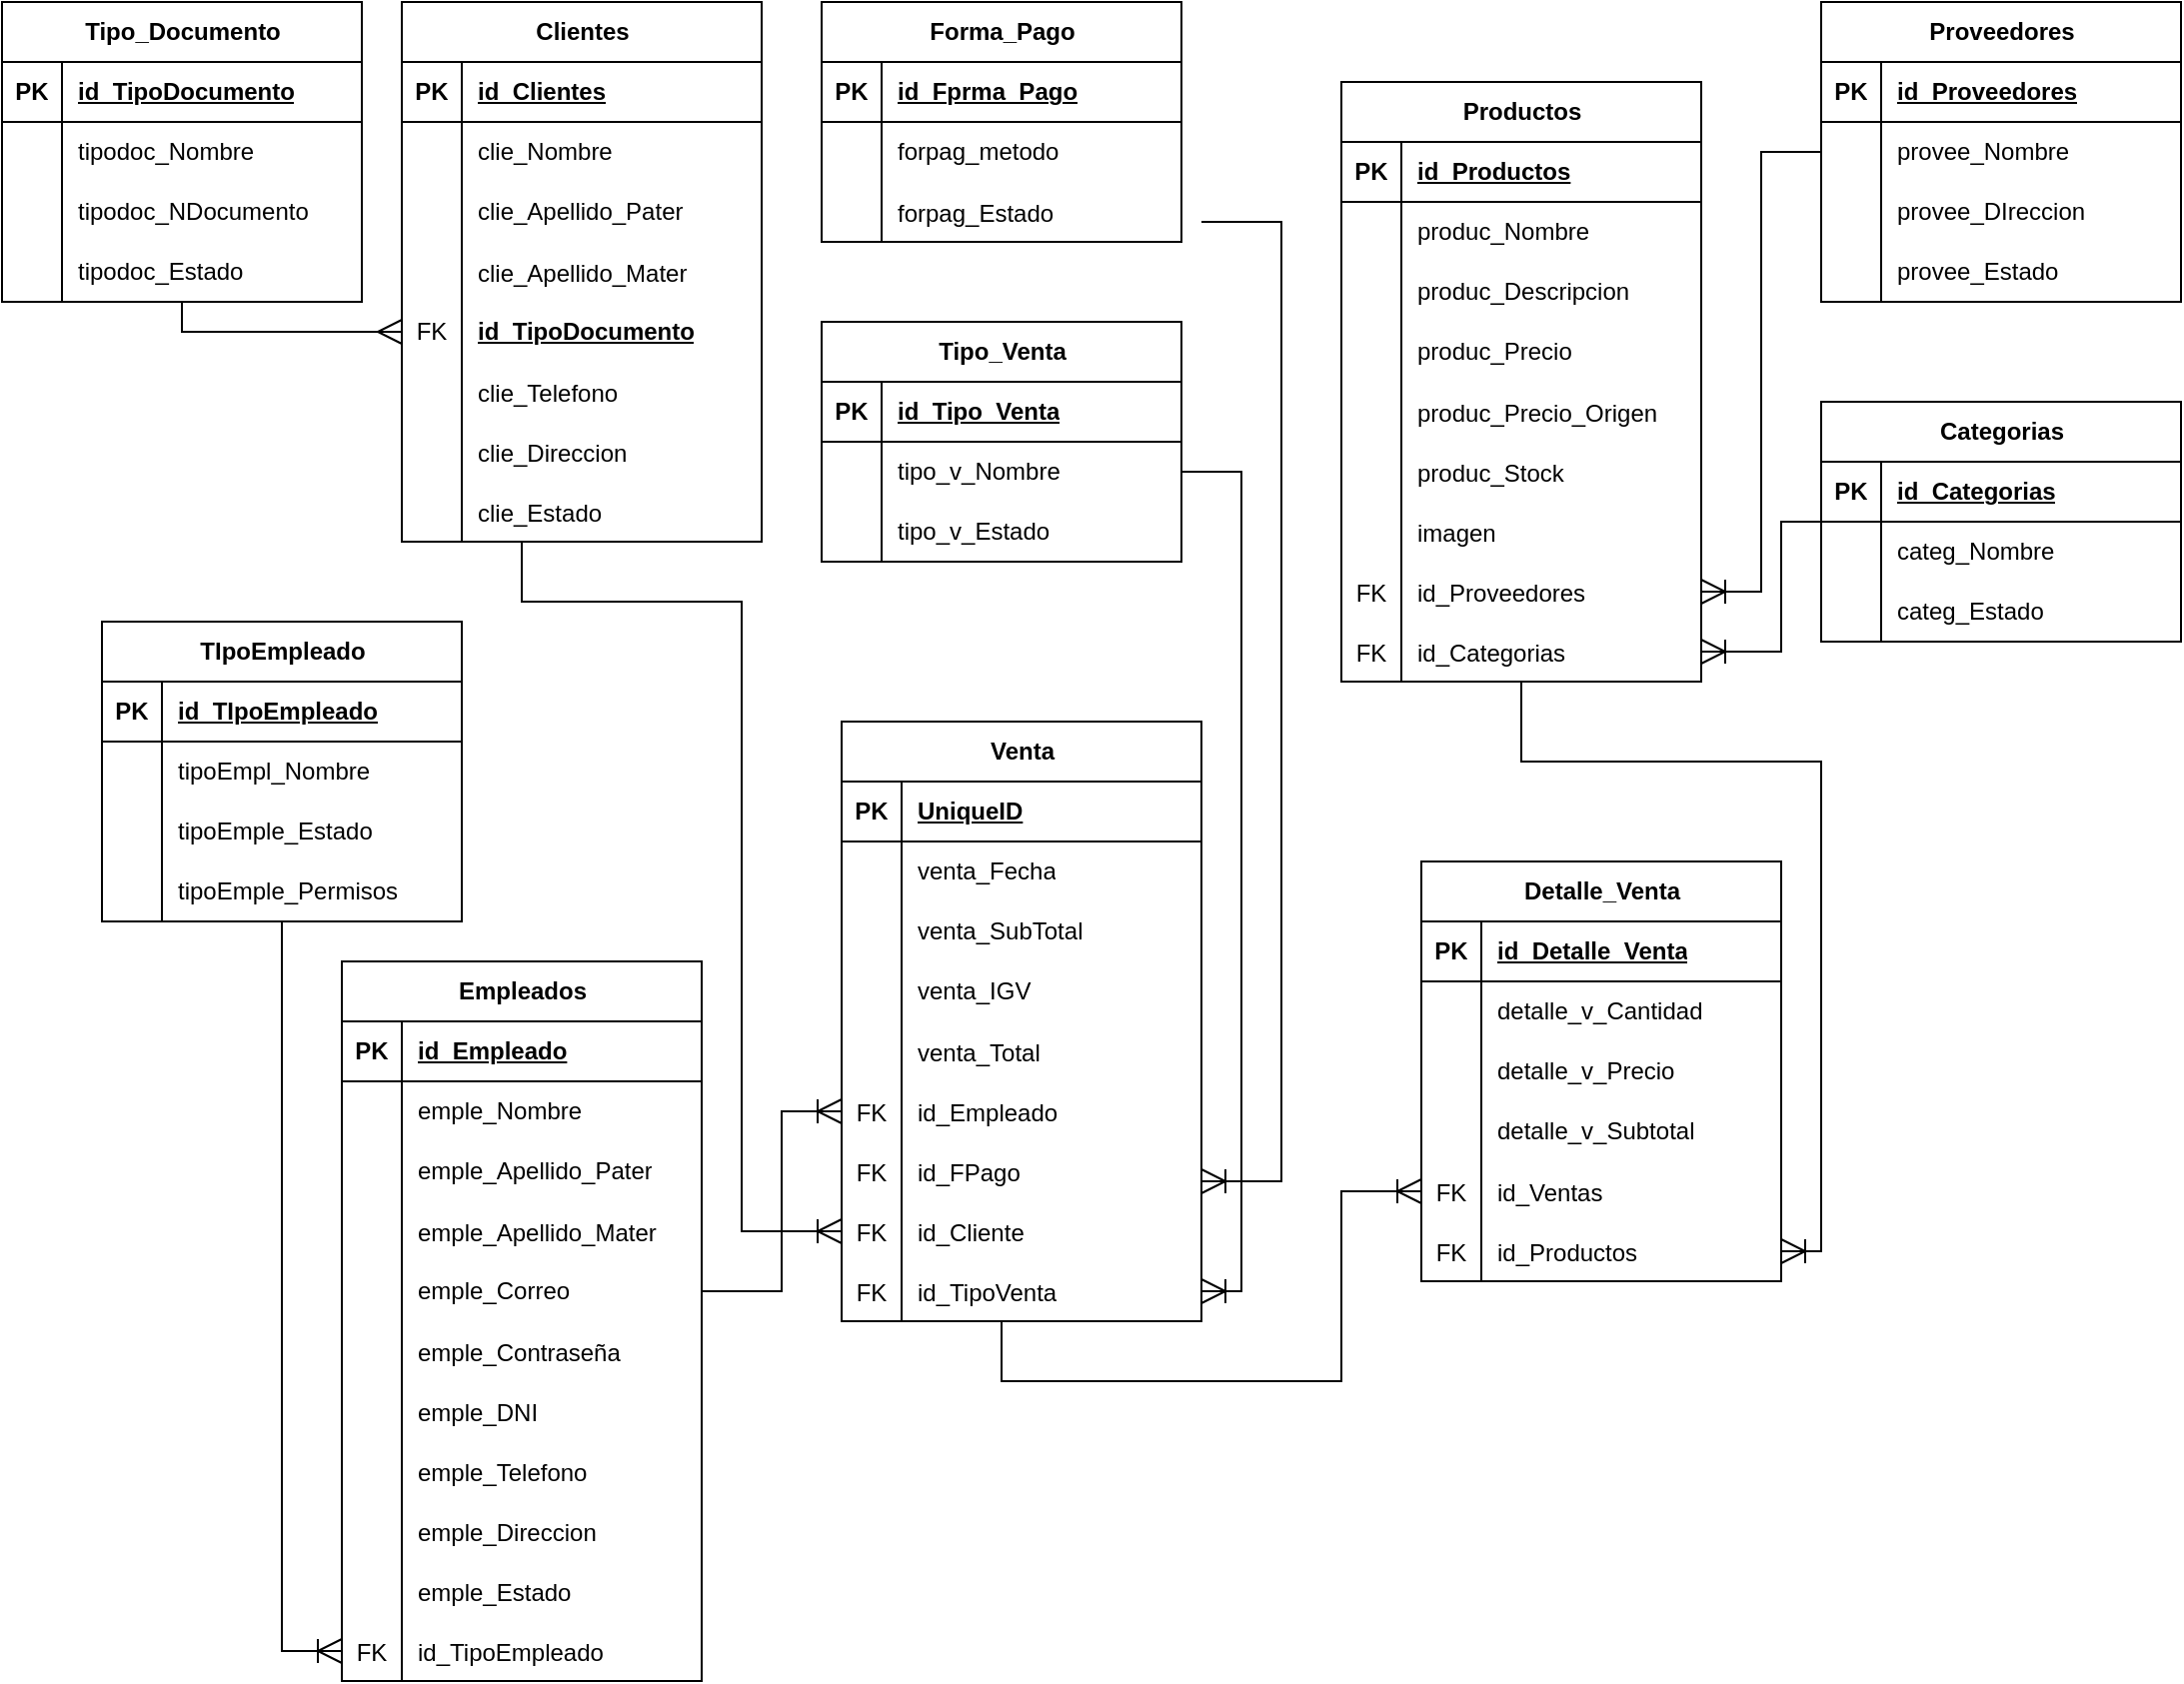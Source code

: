 <mxfile version="28.1.2">
  <diagram name="Página-1" id="Ws1vvHQ7fA6BaEjWuUrP">
    <mxGraphModel dx="1734" dy="1016" grid="1" gridSize="10" guides="1" tooltips="1" connect="1" arrows="1" fold="1" page="0" pageScale="1" pageWidth="827" pageHeight="1169" math="0" shadow="0">
      <root>
        <mxCell id="0" />
        <mxCell id="1" parent="0" />
        <mxCell id="gnvTyaE2E3ekwewefLaM-215" style="edgeStyle=orthogonalEdgeStyle;rounded=0;orthogonalLoop=1;jettySize=auto;html=1;entryX=0;entryY=0.5;entryDx=0;entryDy=0;endArrow=ERoneToMany;endFill=0;endSize=10;" parent="1" source="gnvTyaE2E3ekwewefLaM-1" target="gnvTyaE2E3ekwewefLaM-104" edge="1">
          <mxGeometry relative="1" as="geometry">
            <Array as="points">
              <mxPoint x="80" y="525" />
              <mxPoint x="80" y="435" />
            </Array>
          </mxGeometry>
        </mxCell>
        <mxCell id="gnvTyaE2E3ekwewefLaM-1" value="Empleados" style="shape=table;startSize=30;container=1;collapsible=1;childLayout=tableLayout;fixedRows=1;rowLines=0;fontStyle=1;align=center;resizeLast=1;html=1;" parent="1" vertex="1">
          <mxGeometry x="-140" y="360" width="180" height="360" as="geometry" />
        </mxCell>
        <mxCell id="gnvTyaE2E3ekwewefLaM-2" value="" style="shape=tableRow;horizontal=0;startSize=0;swimlaneHead=0;swimlaneBody=0;fillColor=none;collapsible=0;dropTarget=0;points=[[0,0.5],[1,0.5]];portConstraint=eastwest;top=0;left=0;right=0;bottom=1;" parent="gnvTyaE2E3ekwewefLaM-1" vertex="1">
          <mxGeometry y="30" width="180" height="30" as="geometry" />
        </mxCell>
        <mxCell id="gnvTyaE2E3ekwewefLaM-3" value="PK" style="shape=partialRectangle;connectable=0;fillColor=none;top=0;left=0;bottom=0;right=0;fontStyle=1;overflow=hidden;whiteSpace=wrap;html=1;" parent="gnvTyaE2E3ekwewefLaM-2" vertex="1">
          <mxGeometry width="30" height="30" as="geometry">
            <mxRectangle width="30" height="30" as="alternateBounds" />
          </mxGeometry>
        </mxCell>
        <mxCell id="gnvTyaE2E3ekwewefLaM-4" value="id_Empleado" style="shape=partialRectangle;connectable=0;fillColor=none;top=0;left=0;bottom=0;right=0;align=left;spacingLeft=6;fontStyle=5;overflow=hidden;whiteSpace=wrap;html=1;" parent="gnvTyaE2E3ekwewefLaM-2" vertex="1">
          <mxGeometry x="30" width="150" height="30" as="geometry">
            <mxRectangle width="150" height="30" as="alternateBounds" />
          </mxGeometry>
        </mxCell>
        <mxCell id="gnvTyaE2E3ekwewefLaM-5" value="" style="shape=tableRow;horizontal=0;startSize=0;swimlaneHead=0;swimlaneBody=0;fillColor=none;collapsible=0;dropTarget=0;points=[[0,0.5],[1,0.5]];portConstraint=eastwest;top=0;left=0;right=0;bottom=0;" parent="gnvTyaE2E3ekwewefLaM-1" vertex="1">
          <mxGeometry y="60" width="180" height="30" as="geometry" />
        </mxCell>
        <mxCell id="gnvTyaE2E3ekwewefLaM-6" value="" style="shape=partialRectangle;connectable=0;fillColor=none;top=0;left=0;bottom=0;right=0;editable=1;overflow=hidden;whiteSpace=wrap;html=1;" parent="gnvTyaE2E3ekwewefLaM-5" vertex="1">
          <mxGeometry width="30" height="30" as="geometry">
            <mxRectangle width="30" height="30" as="alternateBounds" />
          </mxGeometry>
        </mxCell>
        <mxCell id="gnvTyaE2E3ekwewefLaM-7" value="emple_Nombre" style="shape=partialRectangle;connectable=0;fillColor=none;top=0;left=0;bottom=0;right=0;align=left;spacingLeft=6;overflow=hidden;whiteSpace=wrap;html=1;" parent="gnvTyaE2E3ekwewefLaM-5" vertex="1">
          <mxGeometry x="30" width="150" height="30" as="geometry">
            <mxRectangle width="150" height="30" as="alternateBounds" />
          </mxGeometry>
        </mxCell>
        <mxCell id="gnvTyaE2E3ekwewefLaM-8" value="" style="shape=tableRow;horizontal=0;startSize=0;swimlaneHead=0;swimlaneBody=0;fillColor=none;collapsible=0;dropTarget=0;points=[[0,0.5],[1,0.5]];portConstraint=eastwest;top=0;left=0;right=0;bottom=0;" parent="gnvTyaE2E3ekwewefLaM-1" vertex="1">
          <mxGeometry y="90" width="180" height="30" as="geometry" />
        </mxCell>
        <mxCell id="gnvTyaE2E3ekwewefLaM-9" value="" style="shape=partialRectangle;connectable=0;fillColor=none;top=0;left=0;bottom=0;right=0;editable=1;overflow=hidden;whiteSpace=wrap;html=1;" parent="gnvTyaE2E3ekwewefLaM-8" vertex="1">
          <mxGeometry width="30" height="30" as="geometry">
            <mxRectangle width="30" height="30" as="alternateBounds" />
          </mxGeometry>
        </mxCell>
        <mxCell id="gnvTyaE2E3ekwewefLaM-10" value="emple_Apellido_Pater" style="shape=partialRectangle;connectable=0;fillColor=none;top=0;left=0;bottom=0;right=0;align=left;spacingLeft=6;overflow=hidden;whiteSpace=wrap;html=1;" parent="gnvTyaE2E3ekwewefLaM-8" vertex="1">
          <mxGeometry x="30" width="150" height="30" as="geometry">
            <mxRectangle width="150" height="30" as="alternateBounds" />
          </mxGeometry>
        </mxCell>
        <mxCell id="gnvTyaE2E3ekwewefLaM-234" value="" style="shape=tableRow;horizontal=0;startSize=0;swimlaneHead=0;swimlaneBody=0;fillColor=none;collapsible=0;dropTarget=0;points=[[0,0.5],[1,0.5]];portConstraint=eastwest;top=0;left=0;right=0;bottom=0;" parent="gnvTyaE2E3ekwewefLaM-1" vertex="1">
          <mxGeometry y="120" width="180" height="30" as="geometry" />
        </mxCell>
        <mxCell id="gnvTyaE2E3ekwewefLaM-235" value="" style="shape=partialRectangle;connectable=0;fillColor=none;top=0;left=0;bottom=0;right=0;editable=1;overflow=hidden;" parent="gnvTyaE2E3ekwewefLaM-234" vertex="1">
          <mxGeometry width="30" height="30" as="geometry">
            <mxRectangle width="30" height="30" as="alternateBounds" />
          </mxGeometry>
        </mxCell>
        <mxCell id="gnvTyaE2E3ekwewefLaM-236" value="emple_Apellido_Mater" style="shape=partialRectangle;connectable=0;fillColor=none;top=0;left=0;bottom=0;right=0;align=left;spacingLeft=6;overflow=hidden;" parent="gnvTyaE2E3ekwewefLaM-234" vertex="1">
          <mxGeometry x="30" width="150" height="30" as="geometry">
            <mxRectangle width="150" height="30" as="alternateBounds" />
          </mxGeometry>
        </mxCell>
        <mxCell id="gnvTyaE2E3ekwewefLaM-11" value="" style="shape=tableRow;horizontal=0;startSize=0;swimlaneHead=0;swimlaneBody=0;fillColor=none;collapsible=0;dropTarget=0;points=[[0,0.5],[1,0.5]];portConstraint=eastwest;top=0;left=0;right=0;bottom=0;" parent="gnvTyaE2E3ekwewefLaM-1" vertex="1">
          <mxGeometry y="150" width="180" height="30" as="geometry" />
        </mxCell>
        <mxCell id="gnvTyaE2E3ekwewefLaM-12" value="" style="shape=partialRectangle;connectable=0;fillColor=none;top=0;left=0;bottom=0;right=0;editable=1;overflow=hidden;whiteSpace=wrap;html=1;" parent="gnvTyaE2E3ekwewefLaM-11" vertex="1">
          <mxGeometry width="30" height="30" as="geometry">
            <mxRectangle width="30" height="30" as="alternateBounds" />
          </mxGeometry>
        </mxCell>
        <mxCell id="gnvTyaE2E3ekwewefLaM-13" value="emple_Correo" style="shape=partialRectangle;connectable=0;fillColor=none;top=0;left=0;bottom=0;right=0;align=left;spacingLeft=6;overflow=hidden;whiteSpace=wrap;html=1;" parent="gnvTyaE2E3ekwewefLaM-11" vertex="1">
          <mxGeometry x="30" width="150" height="30" as="geometry">
            <mxRectangle width="150" height="30" as="alternateBounds" />
          </mxGeometry>
        </mxCell>
        <mxCell id="gnvTyaE2E3ekwewefLaM-180" value="" style="shape=tableRow;horizontal=0;startSize=0;swimlaneHead=0;swimlaneBody=0;fillColor=none;collapsible=0;dropTarget=0;points=[[0,0.5],[1,0.5]];portConstraint=eastwest;top=0;left=0;right=0;bottom=0;" parent="gnvTyaE2E3ekwewefLaM-1" vertex="1">
          <mxGeometry y="180" width="180" height="30" as="geometry" />
        </mxCell>
        <mxCell id="gnvTyaE2E3ekwewefLaM-181" value="" style="shape=partialRectangle;connectable=0;fillColor=none;top=0;left=0;bottom=0;right=0;editable=1;overflow=hidden;" parent="gnvTyaE2E3ekwewefLaM-180" vertex="1">
          <mxGeometry width="30" height="30" as="geometry">
            <mxRectangle width="30" height="30" as="alternateBounds" />
          </mxGeometry>
        </mxCell>
        <mxCell id="gnvTyaE2E3ekwewefLaM-182" value="emple_Contraseña" style="shape=partialRectangle;connectable=0;fillColor=none;top=0;left=0;bottom=0;right=0;align=left;spacingLeft=6;overflow=hidden;" parent="gnvTyaE2E3ekwewefLaM-180" vertex="1">
          <mxGeometry x="30" width="150" height="30" as="geometry">
            <mxRectangle width="150" height="30" as="alternateBounds" />
          </mxGeometry>
        </mxCell>
        <mxCell id="gnvTyaE2E3ekwewefLaM-186" value="" style="shape=tableRow;horizontal=0;startSize=0;swimlaneHead=0;swimlaneBody=0;fillColor=none;collapsible=0;dropTarget=0;points=[[0,0.5],[1,0.5]];portConstraint=eastwest;top=0;left=0;right=0;bottom=0;" parent="gnvTyaE2E3ekwewefLaM-1" vertex="1">
          <mxGeometry y="210" width="180" height="30" as="geometry" />
        </mxCell>
        <mxCell id="gnvTyaE2E3ekwewefLaM-187" value="" style="shape=partialRectangle;connectable=0;fillColor=none;top=0;left=0;bottom=0;right=0;editable=1;overflow=hidden;" parent="gnvTyaE2E3ekwewefLaM-186" vertex="1">
          <mxGeometry width="30" height="30" as="geometry">
            <mxRectangle width="30" height="30" as="alternateBounds" />
          </mxGeometry>
        </mxCell>
        <mxCell id="gnvTyaE2E3ekwewefLaM-188" value="emple_DNI" style="shape=partialRectangle;connectable=0;fillColor=none;top=0;left=0;bottom=0;right=0;align=left;spacingLeft=6;overflow=hidden;" parent="gnvTyaE2E3ekwewefLaM-186" vertex="1">
          <mxGeometry x="30" width="150" height="30" as="geometry">
            <mxRectangle width="150" height="30" as="alternateBounds" />
          </mxGeometry>
        </mxCell>
        <mxCell id="gnvTyaE2E3ekwewefLaM-189" value="" style="shape=tableRow;horizontal=0;startSize=0;swimlaneHead=0;swimlaneBody=0;fillColor=none;collapsible=0;dropTarget=0;points=[[0,0.5],[1,0.5]];portConstraint=eastwest;top=0;left=0;right=0;bottom=0;" parent="gnvTyaE2E3ekwewefLaM-1" vertex="1">
          <mxGeometry y="240" width="180" height="30" as="geometry" />
        </mxCell>
        <mxCell id="gnvTyaE2E3ekwewefLaM-190" value="" style="shape=partialRectangle;connectable=0;fillColor=none;top=0;left=0;bottom=0;right=0;editable=1;overflow=hidden;" parent="gnvTyaE2E3ekwewefLaM-189" vertex="1">
          <mxGeometry width="30" height="30" as="geometry">
            <mxRectangle width="30" height="30" as="alternateBounds" />
          </mxGeometry>
        </mxCell>
        <mxCell id="gnvTyaE2E3ekwewefLaM-191" value="emple_Telefono" style="shape=partialRectangle;connectable=0;fillColor=none;top=0;left=0;bottom=0;right=0;align=left;spacingLeft=6;overflow=hidden;" parent="gnvTyaE2E3ekwewefLaM-189" vertex="1">
          <mxGeometry x="30" width="150" height="30" as="geometry">
            <mxRectangle width="150" height="30" as="alternateBounds" />
          </mxGeometry>
        </mxCell>
        <mxCell id="gnvTyaE2E3ekwewefLaM-192" value="" style="shape=tableRow;horizontal=0;startSize=0;swimlaneHead=0;swimlaneBody=0;fillColor=none;collapsible=0;dropTarget=0;points=[[0,0.5],[1,0.5]];portConstraint=eastwest;top=0;left=0;right=0;bottom=0;" parent="gnvTyaE2E3ekwewefLaM-1" vertex="1">
          <mxGeometry y="270" width="180" height="30" as="geometry" />
        </mxCell>
        <mxCell id="gnvTyaE2E3ekwewefLaM-193" value="" style="shape=partialRectangle;connectable=0;fillColor=none;top=0;left=0;bottom=0;right=0;editable=1;overflow=hidden;" parent="gnvTyaE2E3ekwewefLaM-192" vertex="1">
          <mxGeometry width="30" height="30" as="geometry">
            <mxRectangle width="30" height="30" as="alternateBounds" />
          </mxGeometry>
        </mxCell>
        <mxCell id="gnvTyaE2E3ekwewefLaM-194" value="emple_Direccion" style="shape=partialRectangle;connectable=0;fillColor=none;top=0;left=0;bottom=0;right=0;align=left;spacingLeft=6;overflow=hidden;" parent="gnvTyaE2E3ekwewefLaM-192" vertex="1">
          <mxGeometry x="30" width="150" height="30" as="geometry">
            <mxRectangle width="150" height="30" as="alternateBounds" />
          </mxGeometry>
        </mxCell>
        <mxCell id="gnvTyaE2E3ekwewefLaM-195" value="" style="shape=tableRow;horizontal=0;startSize=0;swimlaneHead=0;swimlaneBody=0;fillColor=none;collapsible=0;dropTarget=0;points=[[0,0.5],[1,0.5]];portConstraint=eastwest;top=0;left=0;right=0;bottom=0;" parent="gnvTyaE2E3ekwewefLaM-1" vertex="1">
          <mxGeometry y="300" width="180" height="30" as="geometry" />
        </mxCell>
        <mxCell id="gnvTyaE2E3ekwewefLaM-196" value="" style="shape=partialRectangle;connectable=0;fillColor=none;top=0;left=0;bottom=0;right=0;editable=1;overflow=hidden;" parent="gnvTyaE2E3ekwewefLaM-195" vertex="1">
          <mxGeometry width="30" height="30" as="geometry">
            <mxRectangle width="30" height="30" as="alternateBounds" />
          </mxGeometry>
        </mxCell>
        <mxCell id="gnvTyaE2E3ekwewefLaM-197" value="emple_Estado" style="shape=partialRectangle;connectable=0;fillColor=none;top=0;left=0;bottom=0;right=0;align=left;spacingLeft=6;overflow=hidden;" parent="gnvTyaE2E3ekwewefLaM-195" vertex="1">
          <mxGeometry x="30" width="150" height="30" as="geometry">
            <mxRectangle width="150" height="30" as="alternateBounds" />
          </mxGeometry>
        </mxCell>
        <mxCell id="gnvTyaE2E3ekwewefLaM-201" value="" style="shape=tableRow;horizontal=0;startSize=0;swimlaneHead=0;swimlaneBody=0;fillColor=none;collapsible=0;dropTarget=0;points=[[0,0.5],[1,0.5]];portConstraint=eastwest;top=0;left=0;right=0;bottom=0;" parent="gnvTyaE2E3ekwewefLaM-1" vertex="1">
          <mxGeometry y="330" width="180" height="30" as="geometry" />
        </mxCell>
        <mxCell id="gnvTyaE2E3ekwewefLaM-202" value="FK" style="shape=partialRectangle;connectable=0;fillColor=none;top=0;left=0;bottom=0;right=0;editable=1;overflow=hidden;" parent="gnvTyaE2E3ekwewefLaM-201" vertex="1">
          <mxGeometry width="30" height="30" as="geometry">
            <mxRectangle width="30" height="30" as="alternateBounds" />
          </mxGeometry>
        </mxCell>
        <mxCell id="gnvTyaE2E3ekwewefLaM-203" value="id_TipoEmpleado" style="shape=partialRectangle;connectable=0;fillColor=none;top=0;left=0;bottom=0;right=0;align=left;spacingLeft=6;overflow=hidden;" parent="gnvTyaE2E3ekwewefLaM-201" vertex="1">
          <mxGeometry x="30" width="150" height="30" as="geometry">
            <mxRectangle width="150" height="30" as="alternateBounds" />
          </mxGeometry>
        </mxCell>
        <mxCell id="gnvTyaE2E3ekwewefLaM-214" style="edgeStyle=orthogonalEdgeStyle;rounded=0;orthogonalLoop=1;jettySize=auto;html=1;entryX=0;entryY=0.5;entryDx=0;entryDy=0;endArrow=ERoneToMany;endFill=0;endSize=10;" parent="1" source="gnvTyaE2E3ekwewefLaM-14" target="gnvTyaE2E3ekwewefLaM-201" edge="1">
          <mxGeometry relative="1" as="geometry" />
        </mxCell>
        <mxCell id="gnvTyaE2E3ekwewefLaM-14" value="TIpoEmpleado" style="shape=table;startSize=30;container=1;collapsible=1;childLayout=tableLayout;fixedRows=1;rowLines=0;fontStyle=1;align=center;resizeLast=1;html=1;" parent="1" vertex="1">
          <mxGeometry x="-260" y="190" width="180" height="150" as="geometry" />
        </mxCell>
        <mxCell id="gnvTyaE2E3ekwewefLaM-15" value="" style="shape=tableRow;horizontal=0;startSize=0;swimlaneHead=0;swimlaneBody=0;fillColor=none;collapsible=0;dropTarget=0;points=[[0,0.5],[1,0.5]];portConstraint=eastwest;top=0;left=0;right=0;bottom=1;" parent="gnvTyaE2E3ekwewefLaM-14" vertex="1">
          <mxGeometry y="30" width="180" height="30" as="geometry" />
        </mxCell>
        <mxCell id="gnvTyaE2E3ekwewefLaM-16" value="PK" style="shape=partialRectangle;connectable=0;fillColor=none;top=0;left=0;bottom=0;right=0;fontStyle=1;overflow=hidden;whiteSpace=wrap;html=1;" parent="gnvTyaE2E3ekwewefLaM-15" vertex="1">
          <mxGeometry width="30" height="30" as="geometry">
            <mxRectangle width="30" height="30" as="alternateBounds" />
          </mxGeometry>
        </mxCell>
        <mxCell id="gnvTyaE2E3ekwewefLaM-17" value="id_TIpoEmpleado" style="shape=partialRectangle;connectable=0;fillColor=none;top=0;left=0;bottom=0;right=0;align=left;spacingLeft=6;fontStyle=5;overflow=hidden;whiteSpace=wrap;html=1;" parent="gnvTyaE2E3ekwewefLaM-15" vertex="1">
          <mxGeometry x="30" width="150" height="30" as="geometry">
            <mxRectangle width="150" height="30" as="alternateBounds" />
          </mxGeometry>
        </mxCell>
        <mxCell id="gnvTyaE2E3ekwewefLaM-18" value="" style="shape=tableRow;horizontal=0;startSize=0;swimlaneHead=0;swimlaneBody=0;fillColor=none;collapsible=0;dropTarget=0;points=[[0,0.5],[1,0.5]];portConstraint=eastwest;top=0;left=0;right=0;bottom=0;" parent="gnvTyaE2E3ekwewefLaM-14" vertex="1">
          <mxGeometry y="60" width="180" height="30" as="geometry" />
        </mxCell>
        <mxCell id="gnvTyaE2E3ekwewefLaM-19" value="" style="shape=partialRectangle;connectable=0;fillColor=none;top=0;left=0;bottom=0;right=0;editable=1;overflow=hidden;whiteSpace=wrap;html=1;" parent="gnvTyaE2E3ekwewefLaM-18" vertex="1">
          <mxGeometry width="30" height="30" as="geometry">
            <mxRectangle width="30" height="30" as="alternateBounds" />
          </mxGeometry>
        </mxCell>
        <mxCell id="gnvTyaE2E3ekwewefLaM-20" value="tipoEmpl_Nombre" style="shape=partialRectangle;connectable=0;fillColor=none;top=0;left=0;bottom=0;right=0;align=left;spacingLeft=6;overflow=hidden;whiteSpace=wrap;html=1;" parent="gnvTyaE2E3ekwewefLaM-18" vertex="1">
          <mxGeometry x="30" width="150" height="30" as="geometry">
            <mxRectangle width="150" height="30" as="alternateBounds" />
          </mxGeometry>
        </mxCell>
        <mxCell id="gnvTyaE2E3ekwewefLaM-21" value="" style="shape=tableRow;horizontal=0;startSize=0;swimlaneHead=0;swimlaneBody=0;fillColor=none;collapsible=0;dropTarget=0;points=[[0,0.5],[1,0.5]];portConstraint=eastwest;top=0;left=0;right=0;bottom=0;" parent="gnvTyaE2E3ekwewefLaM-14" vertex="1">
          <mxGeometry y="90" width="180" height="30" as="geometry" />
        </mxCell>
        <mxCell id="gnvTyaE2E3ekwewefLaM-22" value="" style="shape=partialRectangle;connectable=0;fillColor=none;top=0;left=0;bottom=0;right=0;editable=1;overflow=hidden;whiteSpace=wrap;html=1;" parent="gnvTyaE2E3ekwewefLaM-21" vertex="1">
          <mxGeometry width="30" height="30" as="geometry">
            <mxRectangle width="30" height="30" as="alternateBounds" />
          </mxGeometry>
        </mxCell>
        <mxCell id="gnvTyaE2E3ekwewefLaM-23" value="tipoEmple_Estado" style="shape=partialRectangle;connectable=0;fillColor=none;top=0;left=0;bottom=0;right=0;align=left;spacingLeft=6;overflow=hidden;whiteSpace=wrap;html=1;" parent="gnvTyaE2E3ekwewefLaM-21" vertex="1">
          <mxGeometry x="30" width="150" height="30" as="geometry">
            <mxRectangle width="150" height="30" as="alternateBounds" />
          </mxGeometry>
        </mxCell>
        <mxCell id="gnvTyaE2E3ekwewefLaM-24" value="" style="shape=tableRow;horizontal=0;startSize=0;swimlaneHead=0;swimlaneBody=0;fillColor=none;collapsible=0;dropTarget=0;points=[[0,0.5],[1,0.5]];portConstraint=eastwest;top=0;left=0;right=0;bottom=0;" parent="gnvTyaE2E3ekwewefLaM-14" vertex="1">
          <mxGeometry y="120" width="180" height="30" as="geometry" />
        </mxCell>
        <mxCell id="gnvTyaE2E3ekwewefLaM-25" value="" style="shape=partialRectangle;connectable=0;fillColor=none;top=0;left=0;bottom=0;right=0;editable=1;overflow=hidden;whiteSpace=wrap;html=1;" parent="gnvTyaE2E3ekwewefLaM-24" vertex="1">
          <mxGeometry width="30" height="30" as="geometry">
            <mxRectangle width="30" height="30" as="alternateBounds" />
          </mxGeometry>
        </mxCell>
        <mxCell id="gnvTyaE2E3ekwewefLaM-26" value="tipoEmple_Permisos" style="shape=partialRectangle;connectable=0;fillColor=none;top=0;left=0;bottom=0;right=0;align=left;spacingLeft=6;overflow=hidden;whiteSpace=wrap;html=1;" parent="gnvTyaE2E3ekwewefLaM-24" vertex="1">
          <mxGeometry x="30" width="150" height="30" as="geometry">
            <mxRectangle width="150" height="30" as="alternateBounds" />
          </mxGeometry>
        </mxCell>
        <mxCell id="gnvTyaE2E3ekwewefLaM-228" style="edgeStyle=orthogonalEdgeStyle;rounded=0;orthogonalLoop=1;jettySize=auto;html=1;entryX=1;entryY=0.5;entryDx=0;entryDy=0;endArrow=ERoneToMany;endFill=0;endSize=10;" parent="1" source="gnvTyaE2E3ekwewefLaM-27" target="gnvTyaE2E3ekwewefLaM-210" edge="1">
          <mxGeometry relative="1" as="geometry">
            <Array as="points">
              <mxPoint x="450" y="260" />
              <mxPoint x="600" y="260" />
              <mxPoint x="600" y="505" />
            </Array>
          </mxGeometry>
        </mxCell>
        <mxCell id="gnvTyaE2E3ekwewefLaM-27" value="Productos" style="shape=table;startSize=30;container=1;collapsible=1;childLayout=tableLayout;fixedRows=1;rowLines=0;fontStyle=1;align=center;resizeLast=1;html=1;" parent="1" vertex="1">
          <mxGeometry x="360" y="-80" width="180" height="300" as="geometry" />
        </mxCell>
        <mxCell id="gnvTyaE2E3ekwewefLaM-28" value="" style="shape=tableRow;horizontal=0;startSize=0;swimlaneHead=0;swimlaneBody=0;fillColor=none;collapsible=0;dropTarget=0;points=[[0,0.5],[1,0.5]];portConstraint=eastwest;top=0;left=0;right=0;bottom=1;" parent="gnvTyaE2E3ekwewefLaM-27" vertex="1">
          <mxGeometry y="30" width="180" height="30" as="geometry" />
        </mxCell>
        <mxCell id="gnvTyaE2E3ekwewefLaM-29" value="PK" style="shape=partialRectangle;connectable=0;fillColor=none;top=0;left=0;bottom=0;right=0;fontStyle=1;overflow=hidden;whiteSpace=wrap;html=1;" parent="gnvTyaE2E3ekwewefLaM-28" vertex="1">
          <mxGeometry width="30" height="30" as="geometry">
            <mxRectangle width="30" height="30" as="alternateBounds" />
          </mxGeometry>
        </mxCell>
        <mxCell id="gnvTyaE2E3ekwewefLaM-30" value="id_Productos" style="shape=partialRectangle;connectable=0;fillColor=none;top=0;left=0;bottom=0;right=0;align=left;spacingLeft=6;fontStyle=5;overflow=hidden;whiteSpace=wrap;html=1;" parent="gnvTyaE2E3ekwewefLaM-28" vertex="1">
          <mxGeometry x="30" width="150" height="30" as="geometry">
            <mxRectangle width="150" height="30" as="alternateBounds" />
          </mxGeometry>
        </mxCell>
        <mxCell id="gnvTyaE2E3ekwewefLaM-31" value="" style="shape=tableRow;horizontal=0;startSize=0;swimlaneHead=0;swimlaneBody=0;fillColor=none;collapsible=0;dropTarget=0;points=[[0,0.5],[1,0.5]];portConstraint=eastwest;top=0;left=0;right=0;bottom=0;" parent="gnvTyaE2E3ekwewefLaM-27" vertex="1">
          <mxGeometry y="60" width="180" height="30" as="geometry" />
        </mxCell>
        <mxCell id="gnvTyaE2E3ekwewefLaM-32" value="" style="shape=partialRectangle;connectable=0;fillColor=none;top=0;left=0;bottom=0;right=0;editable=1;overflow=hidden;whiteSpace=wrap;html=1;" parent="gnvTyaE2E3ekwewefLaM-31" vertex="1">
          <mxGeometry width="30" height="30" as="geometry">
            <mxRectangle width="30" height="30" as="alternateBounds" />
          </mxGeometry>
        </mxCell>
        <mxCell id="gnvTyaE2E3ekwewefLaM-33" value="produc_Nombre" style="shape=partialRectangle;connectable=0;fillColor=none;top=0;left=0;bottom=0;right=0;align=left;spacingLeft=6;overflow=hidden;whiteSpace=wrap;html=1;" parent="gnvTyaE2E3ekwewefLaM-31" vertex="1">
          <mxGeometry x="30" width="150" height="30" as="geometry">
            <mxRectangle width="150" height="30" as="alternateBounds" />
          </mxGeometry>
        </mxCell>
        <mxCell id="gnvTyaE2E3ekwewefLaM-34" value="" style="shape=tableRow;horizontal=0;startSize=0;swimlaneHead=0;swimlaneBody=0;fillColor=none;collapsible=0;dropTarget=0;points=[[0,0.5],[1,0.5]];portConstraint=eastwest;top=0;left=0;right=0;bottom=0;" parent="gnvTyaE2E3ekwewefLaM-27" vertex="1">
          <mxGeometry y="90" width="180" height="30" as="geometry" />
        </mxCell>
        <mxCell id="gnvTyaE2E3ekwewefLaM-35" value="" style="shape=partialRectangle;connectable=0;fillColor=none;top=0;left=0;bottom=0;right=0;editable=1;overflow=hidden;whiteSpace=wrap;html=1;" parent="gnvTyaE2E3ekwewefLaM-34" vertex="1">
          <mxGeometry width="30" height="30" as="geometry">
            <mxRectangle width="30" height="30" as="alternateBounds" />
          </mxGeometry>
        </mxCell>
        <mxCell id="gnvTyaE2E3ekwewefLaM-36" value="produc_Descripcion" style="shape=partialRectangle;connectable=0;fillColor=none;top=0;left=0;bottom=0;right=0;align=left;spacingLeft=6;overflow=hidden;whiteSpace=wrap;html=1;" parent="gnvTyaE2E3ekwewefLaM-34" vertex="1">
          <mxGeometry x="30" width="150" height="30" as="geometry">
            <mxRectangle width="150" height="30" as="alternateBounds" />
          </mxGeometry>
        </mxCell>
        <mxCell id="gnvTyaE2E3ekwewefLaM-37" value="" style="shape=tableRow;horizontal=0;startSize=0;swimlaneHead=0;swimlaneBody=0;fillColor=none;collapsible=0;dropTarget=0;points=[[0,0.5],[1,0.5]];portConstraint=eastwest;top=0;left=0;right=0;bottom=0;" parent="gnvTyaE2E3ekwewefLaM-27" vertex="1">
          <mxGeometry y="120" width="180" height="30" as="geometry" />
        </mxCell>
        <mxCell id="gnvTyaE2E3ekwewefLaM-38" value="" style="shape=partialRectangle;connectable=0;fillColor=none;top=0;left=0;bottom=0;right=0;editable=1;overflow=hidden;whiteSpace=wrap;html=1;" parent="gnvTyaE2E3ekwewefLaM-37" vertex="1">
          <mxGeometry width="30" height="30" as="geometry">
            <mxRectangle width="30" height="30" as="alternateBounds" />
          </mxGeometry>
        </mxCell>
        <mxCell id="gnvTyaE2E3ekwewefLaM-39" value="produc_Precio" style="shape=partialRectangle;connectable=0;fillColor=none;top=0;left=0;bottom=0;right=0;align=left;spacingLeft=6;overflow=hidden;whiteSpace=wrap;html=1;" parent="gnvTyaE2E3ekwewefLaM-37" vertex="1">
          <mxGeometry x="30" width="150" height="30" as="geometry">
            <mxRectangle width="150" height="30" as="alternateBounds" />
          </mxGeometry>
        </mxCell>
        <mxCell id="gnvTyaE2E3ekwewefLaM-107" value="" style="shape=tableRow;horizontal=0;startSize=0;swimlaneHead=0;swimlaneBody=0;fillColor=none;collapsible=0;dropTarget=0;points=[[0,0.5],[1,0.5]];portConstraint=eastwest;top=0;left=0;right=0;bottom=0;" parent="gnvTyaE2E3ekwewefLaM-27" vertex="1">
          <mxGeometry y="150" width="180" height="30" as="geometry" />
        </mxCell>
        <mxCell id="gnvTyaE2E3ekwewefLaM-108" value="" style="shape=partialRectangle;connectable=0;fillColor=none;top=0;left=0;bottom=0;right=0;editable=1;overflow=hidden;" parent="gnvTyaE2E3ekwewefLaM-107" vertex="1">
          <mxGeometry width="30" height="30" as="geometry">
            <mxRectangle width="30" height="30" as="alternateBounds" />
          </mxGeometry>
        </mxCell>
        <mxCell id="gnvTyaE2E3ekwewefLaM-109" value="produc_Precio_Origen" style="shape=partialRectangle;connectable=0;fillColor=none;top=0;left=0;bottom=0;right=0;align=left;spacingLeft=6;overflow=hidden;" parent="gnvTyaE2E3ekwewefLaM-107" vertex="1">
          <mxGeometry x="30" width="150" height="30" as="geometry">
            <mxRectangle width="150" height="30" as="alternateBounds" />
          </mxGeometry>
        </mxCell>
        <mxCell id="gnvTyaE2E3ekwewefLaM-110" value="" style="shape=tableRow;horizontal=0;startSize=0;swimlaneHead=0;swimlaneBody=0;fillColor=none;collapsible=0;dropTarget=0;points=[[0,0.5],[1,0.5]];portConstraint=eastwest;top=0;left=0;right=0;bottom=0;" parent="gnvTyaE2E3ekwewefLaM-27" vertex="1">
          <mxGeometry y="180" width="180" height="30" as="geometry" />
        </mxCell>
        <mxCell id="gnvTyaE2E3ekwewefLaM-111" value="" style="shape=partialRectangle;connectable=0;fillColor=none;top=0;left=0;bottom=0;right=0;editable=1;overflow=hidden;" parent="gnvTyaE2E3ekwewefLaM-110" vertex="1">
          <mxGeometry width="30" height="30" as="geometry">
            <mxRectangle width="30" height="30" as="alternateBounds" />
          </mxGeometry>
        </mxCell>
        <mxCell id="gnvTyaE2E3ekwewefLaM-112" value="produc_Stock" style="shape=partialRectangle;connectable=0;fillColor=none;top=0;left=0;bottom=0;right=0;align=left;spacingLeft=6;overflow=hidden;" parent="gnvTyaE2E3ekwewefLaM-110" vertex="1">
          <mxGeometry x="30" width="150" height="30" as="geometry">
            <mxRectangle width="150" height="30" as="alternateBounds" />
          </mxGeometry>
        </mxCell>
        <mxCell id="gnvTyaE2E3ekwewefLaM-113" value="" style="shape=tableRow;horizontal=0;startSize=0;swimlaneHead=0;swimlaneBody=0;fillColor=none;collapsible=0;dropTarget=0;points=[[0,0.5],[1,0.5]];portConstraint=eastwest;top=0;left=0;right=0;bottom=0;" parent="gnvTyaE2E3ekwewefLaM-27" vertex="1">
          <mxGeometry y="210" width="180" height="30" as="geometry" />
        </mxCell>
        <mxCell id="gnvTyaE2E3ekwewefLaM-114" value="" style="shape=partialRectangle;connectable=0;fillColor=none;top=0;left=0;bottom=0;right=0;editable=1;overflow=hidden;" parent="gnvTyaE2E3ekwewefLaM-113" vertex="1">
          <mxGeometry width="30" height="30" as="geometry">
            <mxRectangle width="30" height="30" as="alternateBounds" />
          </mxGeometry>
        </mxCell>
        <mxCell id="gnvTyaE2E3ekwewefLaM-115" value="imagen" style="shape=partialRectangle;connectable=0;fillColor=none;top=0;left=0;bottom=0;right=0;align=left;spacingLeft=6;overflow=hidden;" parent="gnvTyaE2E3ekwewefLaM-113" vertex="1">
          <mxGeometry x="30" width="150" height="30" as="geometry">
            <mxRectangle width="150" height="30" as="alternateBounds" />
          </mxGeometry>
        </mxCell>
        <mxCell id="gnvTyaE2E3ekwewefLaM-116" value="" style="shape=tableRow;horizontal=0;startSize=0;swimlaneHead=0;swimlaneBody=0;fillColor=none;collapsible=0;dropTarget=0;points=[[0,0.5],[1,0.5]];portConstraint=eastwest;top=0;left=0;right=0;bottom=0;" parent="gnvTyaE2E3ekwewefLaM-27" vertex="1">
          <mxGeometry y="240" width="180" height="30" as="geometry" />
        </mxCell>
        <mxCell id="gnvTyaE2E3ekwewefLaM-117" value="FK" style="shape=partialRectangle;connectable=0;fillColor=none;top=0;left=0;bottom=0;right=0;editable=1;overflow=hidden;" parent="gnvTyaE2E3ekwewefLaM-116" vertex="1">
          <mxGeometry width="30" height="30" as="geometry">
            <mxRectangle width="30" height="30" as="alternateBounds" />
          </mxGeometry>
        </mxCell>
        <mxCell id="gnvTyaE2E3ekwewefLaM-118" value="id_Proveedores" style="shape=partialRectangle;connectable=0;fillColor=none;top=0;left=0;bottom=0;right=0;align=left;spacingLeft=6;overflow=hidden;" parent="gnvTyaE2E3ekwewefLaM-116" vertex="1">
          <mxGeometry x="30" width="150" height="30" as="geometry">
            <mxRectangle width="150" height="30" as="alternateBounds" />
          </mxGeometry>
        </mxCell>
        <mxCell id="gnvTyaE2E3ekwewefLaM-119" value="" style="shape=tableRow;horizontal=0;startSize=0;swimlaneHead=0;swimlaneBody=0;fillColor=none;collapsible=0;dropTarget=0;points=[[0,0.5],[1,0.5]];portConstraint=eastwest;top=0;left=0;right=0;bottom=0;" parent="gnvTyaE2E3ekwewefLaM-27" vertex="1">
          <mxGeometry y="270" width="180" height="30" as="geometry" />
        </mxCell>
        <mxCell id="gnvTyaE2E3ekwewefLaM-120" value="FK" style="shape=partialRectangle;connectable=0;fillColor=none;top=0;left=0;bottom=0;right=0;editable=1;overflow=hidden;" parent="gnvTyaE2E3ekwewefLaM-119" vertex="1">
          <mxGeometry width="30" height="30" as="geometry">
            <mxRectangle width="30" height="30" as="alternateBounds" />
          </mxGeometry>
        </mxCell>
        <mxCell id="gnvTyaE2E3ekwewefLaM-121" value="id_Categorias" style="shape=partialRectangle;connectable=0;fillColor=none;top=0;left=0;bottom=0;right=0;align=left;spacingLeft=6;overflow=hidden;" parent="gnvTyaE2E3ekwewefLaM-119" vertex="1">
          <mxGeometry x="30" width="150" height="30" as="geometry">
            <mxRectangle width="150" height="30" as="alternateBounds" />
          </mxGeometry>
        </mxCell>
        <mxCell id="gnvTyaE2E3ekwewefLaM-230" style="edgeStyle=orthogonalEdgeStyle;rounded=0;orthogonalLoop=1;jettySize=auto;html=1;entryX=1;entryY=0.5;entryDx=0;entryDy=0;endArrow=ERoneToMany;endFill=0;endSize=10;" parent="1" source="gnvTyaE2E3ekwewefLaM-40" target="gnvTyaE2E3ekwewefLaM-116" edge="1">
          <mxGeometry relative="1" as="geometry">
            <Array as="points">
              <mxPoint x="570" y="-45" />
              <mxPoint x="570" y="175" />
            </Array>
          </mxGeometry>
        </mxCell>
        <mxCell id="gnvTyaE2E3ekwewefLaM-40" value="Proveedores" style="shape=table;startSize=30;container=1;collapsible=1;childLayout=tableLayout;fixedRows=1;rowLines=0;fontStyle=1;align=center;resizeLast=1;html=1;" parent="1" vertex="1">
          <mxGeometry x="600" y="-120" width="180" height="150" as="geometry" />
        </mxCell>
        <mxCell id="gnvTyaE2E3ekwewefLaM-41" value="" style="shape=tableRow;horizontal=0;startSize=0;swimlaneHead=0;swimlaneBody=0;fillColor=none;collapsible=0;dropTarget=0;points=[[0,0.5],[1,0.5]];portConstraint=eastwest;top=0;left=0;right=0;bottom=1;" parent="gnvTyaE2E3ekwewefLaM-40" vertex="1">
          <mxGeometry y="30" width="180" height="30" as="geometry" />
        </mxCell>
        <mxCell id="gnvTyaE2E3ekwewefLaM-42" value="PK" style="shape=partialRectangle;connectable=0;fillColor=none;top=0;left=0;bottom=0;right=0;fontStyle=1;overflow=hidden;whiteSpace=wrap;html=1;" parent="gnvTyaE2E3ekwewefLaM-41" vertex="1">
          <mxGeometry width="30" height="30" as="geometry">
            <mxRectangle width="30" height="30" as="alternateBounds" />
          </mxGeometry>
        </mxCell>
        <mxCell id="gnvTyaE2E3ekwewefLaM-43" value="id_Proveedores" style="shape=partialRectangle;connectable=0;fillColor=none;top=0;left=0;bottom=0;right=0;align=left;spacingLeft=6;fontStyle=5;overflow=hidden;whiteSpace=wrap;html=1;" parent="gnvTyaE2E3ekwewefLaM-41" vertex="1">
          <mxGeometry x="30" width="150" height="30" as="geometry">
            <mxRectangle width="150" height="30" as="alternateBounds" />
          </mxGeometry>
        </mxCell>
        <mxCell id="gnvTyaE2E3ekwewefLaM-44" value="" style="shape=tableRow;horizontal=0;startSize=0;swimlaneHead=0;swimlaneBody=0;fillColor=none;collapsible=0;dropTarget=0;points=[[0,0.5],[1,0.5]];portConstraint=eastwest;top=0;left=0;right=0;bottom=0;" parent="gnvTyaE2E3ekwewefLaM-40" vertex="1">
          <mxGeometry y="60" width="180" height="30" as="geometry" />
        </mxCell>
        <mxCell id="gnvTyaE2E3ekwewefLaM-45" value="" style="shape=partialRectangle;connectable=0;fillColor=none;top=0;left=0;bottom=0;right=0;editable=1;overflow=hidden;whiteSpace=wrap;html=1;" parent="gnvTyaE2E3ekwewefLaM-44" vertex="1">
          <mxGeometry width="30" height="30" as="geometry">
            <mxRectangle width="30" height="30" as="alternateBounds" />
          </mxGeometry>
        </mxCell>
        <mxCell id="gnvTyaE2E3ekwewefLaM-46" value="provee_Nombre" style="shape=partialRectangle;connectable=0;fillColor=none;top=0;left=0;bottom=0;right=0;align=left;spacingLeft=6;overflow=hidden;whiteSpace=wrap;html=1;" parent="gnvTyaE2E3ekwewefLaM-44" vertex="1">
          <mxGeometry x="30" width="150" height="30" as="geometry">
            <mxRectangle width="150" height="30" as="alternateBounds" />
          </mxGeometry>
        </mxCell>
        <mxCell id="gnvTyaE2E3ekwewefLaM-47" value="" style="shape=tableRow;horizontal=0;startSize=0;swimlaneHead=0;swimlaneBody=0;fillColor=none;collapsible=0;dropTarget=0;points=[[0,0.5],[1,0.5]];portConstraint=eastwest;top=0;left=0;right=0;bottom=0;" parent="gnvTyaE2E3ekwewefLaM-40" vertex="1">
          <mxGeometry y="90" width="180" height="30" as="geometry" />
        </mxCell>
        <mxCell id="gnvTyaE2E3ekwewefLaM-48" value="" style="shape=partialRectangle;connectable=0;fillColor=none;top=0;left=0;bottom=0;right=0;editable=1;overflow=hidden;whiteSpace=wrap;html=1;" parent="gnvTyaE2E3ekwewefLaM-47" vertex="1">
          <mxGeometry width="30" height="30" as="geometry">
            <mxRectangle width="30" height="30" as="alternateBounds" />
          </mxGeometry>
        </mxCell>
        <mxCell id="gnvTyaE2E3ekwewefLaM-49" value="provee_DIreccion" style="shape=partialRectangle;connectable=0;fillColor=none;top=0;left=0;bottom=0;right=0;align=left;spacingLeft=6;overflow=hidden;whiteSpace=wrap;html=1;" parent="gnvTyaE2E3ekwewefLaM-47" vertex="1">
          <mxGeometry x="30" width="150" height="30" as="geometry">
            <mxRectangle width="150" height="30" as="alternateBounds" />
          </mxGeometry>
        </mxCell>
        <mxCell id="gnvTyaE2E3ekwewefLaM-50" value="" style="shape=tableRow;horizontal=0;startSize=0;swimlaneHead=0;swimlaneBody=0;fillColor=none;collapsible=0;dropTarget=0;points=[[0,0.5],[1,0.5]];portConstraint=eastwest;top=0;left=0;right=0;bottom=0;" parent="gnvTyaE2E3ekwewefLaM-40" vertex="1">
          <mxGeometry y="120" width="180" height="30" as="geometry" />
        </mxCell>
        <mxCell id="gnvTyaE2E3ekwewefLaM-51" value="" style="shape=partialRectangle;connectable=0;fillColor=none;top=0;left=0;bottom=0;right=0;editable=1;overflow=hidden;whiteSpace=wrap;html=1;" parent="gnvTyaE2E3ekwewefLaM-50" vertex="1">
          <mxGeometry width="30" height="30" as="geometry">
            <mxRectangle width="30" height="30" as="alternateBounds" />
          </mxGeometry>
        </mxCell>
        <mxCell id="gnvTyaE2E3ekwewefLaM-52" value="provee_Estado" style="shape=partialRectangle;connectable=0;fillColor=none;top=0;left=0;bottom=0;right=0;align=left;spacingLeft=6;overflow=hidden;whiteSpace=wrap;html=1;" parent="gnvTyaE2E3ekwewefLaM-50" vertex="1">
          <mxGeometry x="30" width="150" height="30" as="geometry">
            <mxRectangle width="150" height="30" as="alternateBounds" />
          </mxGeometry>
        </mxCell>
        <mxCell id="gnvTyaE2E3ekwewefLaM-53" value="Venta" style="shape=table;startSize=30;container=1;collapsible=1;childLayout=tableLayout;fixedRows=1;rowLines=0;fontStyle=1;align=center;resizeLast=1;html=1;" parent="1" vertex="1">
          <mxGeometry x="110" y="240" width="180" height="300" as="geometry" />
        </mxCell>
        <mxCell id="gnvTyaE2E3ekwewefLaM-54" value="" style="shape=tableRow;horizontal=0;startSize=0;swimlaneHead=0;swimlaneBody=0;fillColor=none;collapsible=0;dropTarget=0;points=[[0,0.5],[1,0.5]];portConstraint=eastwest;top=0;left=0;right=0;bottom=1;" parent="gnvTyaE2E3ekwewefLaM-53" vertex="1">
          <mxGeometry y="30" width="180" height="30" as="geometry" />
        </mxCell>
        <mxCell id="gnvTyaE2E3ekwewefLaM-55" value="PK" style="shape=partialRectangle;connectable=0;fillColor=none;top=0;left=0;bottom=0;right=0;fontStyle=1;overflow=hidden;whiteSpace=wrap;html=1;" parent="gnvTyaE2E3ekwewefLaM-54" vertex="1">
          <mxGeometry width="30" height="30" as="geometry">
            <mxRectangle width="30" height="30" as="alternateBounds" />
          </mxGeometry>
        </mxCell>
        <mxCell id="gnvTyaE2E3ekwewefLaM-56" value="UniqueID" style="shape=partialRectangle;connectable=0;fillColor=none;top=0;left=0;bottom=0;right=0;align=left;spacingLeft=6;fontStyle=5;overflow=hidden;whiteSpace=wrap;html=1;" parent="gnvTyaE2E3ekwewefLaM-54" vertex="1">
          <mxGeometry x="30" width="150" height="30" as="geometry">
            <mxRectangle width="150" height="30" as="alternateBounds" />
          </mxGeometry>
        </mxCell>
        <mxCell id="gnvTyaE2E3ekwewefLaM-57" value="" style="shape=tableRow;horizontal=0;startSize=0;swimlaneHead=0;swimlaneBody=0;fillColor=none;collapsible=0;dropTarget=0;points=[[0,0.5],[1,0.5]];portConstraint=eastwest;top=0;left=0;right=0;bottom=0;" parent="gnvTyaE2E3ekwewefLaM-53" vertex="1">
          <mxGeometry y="60" width="180" height="30" as="geometry" />
        </mxCell>
        <mxCell id="gnvTyaE2E3ekwewefLaM-58" value="" style="shape=partialRectangle;connectable=0;fillColor=none;top=0;left=0;bottom=0;right=0;editable=1;overflow=hidden;whiteSpace=wrap;html=1;" parent="gnvTyaE2E3ekwewefLaM-57" vertex="1">
          <mxGeometry width="30" height="30" as="geometry">
            <mxRectangle width="30" height="30" as="alternateBounds" />
          </mxGeometry>
        </mxCell>
        <mxCell id="gnvTyaE2E3ekwewefLaM-59" value="venta_Fecha" style="shape=partialRectangle;connectable=0;fillColor=none;top=0;left=0;bottom=0;right=0;align=left;spacingLeft=6;overflow=hidden;whiteSpace=wrap;html=1;" parent="gnvTyaE2E3ekwewefLaM-57" vertex="1">
          <mxGeometry x="30" width="150" height="30" as="geometry">
            <mxRectangle width="150" height="30" as="alternateBounds" />
          </mxGeometry>
        </mxCell>
        <mxCell id="gnvTyaE2E3ekwewefLaM-60" value="" style="shape=tableRow;horizontal=0;startSize=0;swimlaneHead=0;swimlaneBody=0;fillColor=none;collapsible=0;dropTarget=0;points=[[0,0.5],[1,0.5]];portConstraint=eastwest;top=0;left=0;right=0;bottom=0;" parent="gnvTyaE2E3ekwewefLaM-53" vertex="1">
          <mxGeometry y="90" width="180" height="30" as="geometry" />
        </mxCell>
        <mxCell id="gnvTyaE2E3ekwewefLaM-61" value="" style="shape=partialRectangle;connectable=0;fillColor=none;top=0;left=0;bottom=0;right=0;editable=1;overflow=hidden;whiteSpace=wrap;html=1;" parent="gnvTyaE2E3ekwewefLaM-60" vertex="1">
          <mxGeometry width="30" height="30" as="geometry">
            <mxRectangle width="30" height="30" as="alternateBounds" />
          </mxGeometry>
        </mxCell>
        <mxCell id="gnvTyaE2E3ekwewefLaM-62" value="venta_SubTotal" style="shape=partialRectangle;connectable=0;fillColor=none;top=0;left=0;bottom=0;right=0;align=left;spacingLeft=6;overflow=hidden;whiteSpace=wrap;html=1;" parent="gnvTyaE2E3ekwewefLaM-60" vertex="1">
          <mxGeometry x="30" width="150" height="30" as="geometry">
            <mxRectangle width="150" height="30" as="alternateBounds" />
          </mxGeometry>
        </mxCell>
        <mxCell id="gnvTyaE2E3ekwewefLaM-63" value="" style="shape=tableRow;horizontal=0;startSize=0;swimlaneHead=0;swimlaneBody=0;fillColor=none;collapsible=0;dropTarget=0;points=[[0,0.5],[1,0.5]];portConstraint=eastwest;top=0;left=0;right=0;bottom=0;" parent="gnvTyaE2E3ekwewefLaM-53" vertex="1">
          <mxGeometry y="120" width="180" height="30" as="geometry" />
        </mxCell>
        <mxCell id="gnvTyaE2E3ekwewefLaM-64" value="" style="shape=partialRectangle;connectable=0;fillColor=none;top=0;left=0;bottom=0;right=0;editable=1;overflow=hidden;whiteSpace=wrap;html=1;" parent="gnvTyaE2E3ekwewefLaM-63" vertex="1">
          <mxGeometry width="30" height="30" as="geometry">
            <mxRectangle width="30" height="30" as="alternateBounds" />
          </mxGeometry>
        </mxCell>
        <mxCell id="gnvTyaE2E3ekwewefLaM-65" value="venta_IGV" style="shape=partialRectangle;connectable=0;fillColor=none;top=0;left=0;bottom=0;right=0;align=left;spacingLeft=6;overflow=hidden;whiteSpace=wrap;html=1;" parent="gnvTyaE2E3ekwewefLaM-63" vertex="1">
          <mxGeometry x="30" width="150" height="30" as="geometry">
            <mxRectangle width="150" height="30" as="alternateBounds" />
          </mxGeometry>
        </mxCell>
        <mxCell id="gnvTyaE2E3ekwewefLaM-101" value="" style="shape=tableRow;horizontal=0;startSize=0;swimlaneHead=0;swimlaneBody=0;fillColor=none;collapsible=0;dropTarget=0;points=[[0,0.5],[1,0.5]];portConstraint=eastwest;top=0;left=0;right=0;bottom=0;" parent="gnvTyaE2E3ekwewefLaM-53" vertex="1">
          <mxGeometry y="150" width="180" height="30" as="geometry" />
        </mxCell>
        <mxCell id="gnvTyaE2E3ekwewefLaM-102" value="" style="shape=partialRectangle;connectable=0;fillColor=none;top=0;left=0;bottom=0;right=0;editable=1;overflow=hidden;" parent="gnvTyaE2E3ekwewefLaM-101" vertex="1">
          <mxGeometry width="30" height="30" as="geometry">
            <mxRectangle width="30" height="30" as="alternateBounds" />
          </mxGeometry>
        </mxCell>
        <mxCell id="gnvTyaE2E3ekwewefLaM-103" value="venta_Total" style="shape=partialRectangle;connectable=0;fillColor=none;top=0;left=0;bottom=0;right=0;align=left;spacingLeft=6;overflow=hidden;" parent="gnvTyaE2E3ekwewefLaM-101" vertex="1">
          <mxGeometry x="30" width="150" height="30" as="geometry">
            <mxRectangle width="150" height="30" as="alternateBounds" />
          </mxGeometry>
        </mxCell>
        <mxCell id="gnvTyaE2E3ekwewefLaM-104" value="" style="shape=tableRow;horizontal=0;startSize=0;swimlaneHead=0;swimlaneBody=0;fillColor=none;collapsible=0;dropTarget=0;points=[[0,0.5],[1,0.5]];portConstraint=eastwest;top=0;left=0;right=0;bottom=0;" parent="gnvTyaE2E3ekwewefLaM-53" vertex="1">
          <mxGeometry y="180" width="180" height="30" as="geometry" />
        </mxCell>
        <mxCell id="gnvTyaE2E3ekwewefLaM-105" value="FK" style="shape=partialRectangle;connectable=0;fillColor=none;top=0;left=0;bottom=0;right=0;editable=1;overflow=hidden;" parent="gnvTyaE2E3ekwewefLaM-104" vertex="1">
          <mxGeometry width="30" height="30" as="geometry">
            <mxRectangle width="30" height="30" as="alternateBounds" />
          </mxGeometry>
        </mxCell>
        <mxCell id="gnvTyaE2E3ekwewefLaM-106" value="id_Empleado" style="shape=partialRectangle;connectable=0;fillColor=none;top=0;left=0;bottom=0;right=0;align=left;spacingLeft=6;overflow=hidden;" parent="gnvTyaE2E3ekwewefLaM-104" vertex="1">
          <mxGeometry x="30" width="150" height="30" as="geometry">
            <mxRectangle width="150" height="30" as="alternateBounds" />
          </mxGeometry>
        </mxCell>
        <mxCell id="gnvTyaE2E3ekwewefLaM-216" value="" style="shape=tableRow;horizontal=0;startSize=0;swimlaneHead=0;swimlaneBody=0;fillColor=none;collapsible=0;dropTarget=0;points=[[0,0.5],[1,0.5]];portConstraint=eastwest;top=0;left=0;right=0;bottom=0;" parent="gnvTyaE2E3ekwewefLaM-53" vertex="1">
          <mxGeometry y="210" width="180" height="30" as="geometry" />
        </mxCell>
        <mxCell id="gnvTyaE2E3ekwewefLaM-217" value="FK" style="shape=partialRectangle;connectable=0;fillColor=none;top=0;left=0;bottom=0;right=0;editable=1;overflow=hidden;" parent="gnvTyaE2E3ekwewefLaM-216" vertex="1">
          <mxGeometry width="30" height="30" as="geometry">
            <mxRectangle width="30" height="30" as="alternateBounds" />
          </mxGeometry>
        </mxCell>
        <mxCell id="gnvTyaE2E3ekwewefLaM-218" value="id_FPago" style="shape=partialRectangle;connectable=0;fillColor=none;top=0;left=0;bottom=0;right=0;align=left;spacingLeft=6;overflow=hidden;" parent="gnvTyaE2E3ekwewefLaM-216" vertex="1">
          <mxGeometry x="30" width="150" height="30" as="geometry">
            <mxRectangle width="150" height="30" as="alternateBounds" />
          </mxGeometry>
        </mxCell>
        <mxCell id="gnvTyaE2E3ekwewefLaM-219" value="" style="shape=tableRow;horizontal=0;startSize=0;swimlaneHead=0;swimlaneBody=0;fillColor=none;collapsible=0;dropTarget=0;points=[[0,0.5],[1,0.5]];portConstraint=eastwest;top=0;left=0;right=0;bottom=0;" parent="gnvTyaE2E3ekwewefLaM-53" vertex="1">
          <mxGeometry y="240" width="180" height="30" as="geometry" />
        </mxCell>
        <mxCell id="gnvTyaE2E3ekwewefLaM-220" value="FK" style="shape=partialRectangle;connectable=0;fillColor=none;top=0;left=0;bottom=0;right=0;editable=1;overflow=hidden;" parent="gnvTyaE2E3ekwewefLaM-219" vertex="1">
          <mxGeometry width="30" height="30" as="geometry">
            <mxRectangle width="30" height="30" as="alternateBounds" />
          </mxGeometry>
        </mxCell>
        <mxCell id="gnvTyaE2E3ekwewefLaM-221" value="id_Cliente" style="shape=partialRectangle;connectable=0;fillColor=none;top=0;left=0;bottom=0;right=0;align=left;spacingLeft=6;overflow=hidden;" parent="gnvTyaE2E3ekwewefLaM-219" vertex="1">
          <mxGeometry x="30" width="150" height="30" as="geometry">
            <mxRectangle width="150" height="30" as="alternateBounds" />
          </mxGeometry>
        </mxCell>
        <mxCell id="gnvTyaE2E3ekwewefLaM-222" value="" style="shape=tableRow;horizontal=0;startSize=0;swimlaneHead=0;swimlaneBody=0;fillColor=none;collapsible=0;dropTarget=0;points=[[0,0.5],[1,0.5]];portConstraint=eastwest;top=0;left=0;right=0;bottom=0;" parent="gnvTyaE2E3ekwewefLaM-53" vertex="1">
          <mxGeometry y="270" width="180" height="30" as="geometry" />
        </mxCell>
        <mxCell id="gnvTyaE2E3ekwewefLaM-223" value="FK" style="shape=partialRectangle;connectable=0;fillColor=none;top=0;left=0;bottom=0;right=0;editable=1;overflow=hidden;" parent="gnvTyaE2E3ekwewefLaM-222" vertex="1">
          <mxGeometry width="30" height="30" as="geometry">
            <mxRectangle width="30" height="30" as="alternateBounds" />
          </mxGeometry>
        </mxCell>
        <mxCell id="gnvTyaE2E3ekwewefLaM-224" value="id_TipoVenta" style="shape=partialRectangle;connectable=0;fillColor=none;top=0;left=0;bottom=0;right=0;align=left;spacingLeft=6;overflow=hidden;" parent="gnvTyaE2E3ekwewefLaM-222" vertex="1">
          <mxGeometry x="30" width="150" height="30" as="geometry">
            <mxRectangle width="150" height="30" as="alternateBounds" />
          </mxGeometry>
        </mxCell>
        <mxCell id="gnvTyaE2E3ekwewefLaM-66" value="Detalle_Venta" style="shape=table;startSize=30;container=1;collapsible=1;childLayout=tableLayout;fixedRows=1;rowLines=0;fontStyle=1;align=center;resizeLast=1;html=1;" parent="1" vertex="1">
          <mxGeometry x="400" y="310" width="180" height="210" as="geometry" />
        </mxCell>
        <mxCell id="gnvTyaE2E3ekwewefLaM-67" value="" style="shape=tableRow;horizontal=0;startSize=0;swimlaneHead=0;swimlaneBody=0;fillColor=none;collapsible=0;dropTarget=0;points=[[0,0.5],[1,0.5]];portConstraint=eastwest;top=0;left=0;right=0;bottom=1;" parent="gnvTyaE2E3ekwewefLaM-66" vertex="1">
          <mxGeometry y="30" width="180" height="30" as="geometry" />
        </mxCell>
        <mxCell id="gnvTyaE2E3ekwewefLaM-68" value="PK" style="shape=partialRectangle;connectable=0;fillColor=none;top=0;left=0;bottom=0;right=0;fontStyle=1;overflow=hidden;whiteSpace=wrap;html=1;" parent="gnvTyaE2E3ekwewefLaM-67" vertex="1">
          <mxGeometry width="30" height="30" as="geometry">
            <mxRectangle width="30" height="30" as="alternateBounds" />
          </mxGeometry>
        </mxCell>
        <mxCell id="gnvTyaE2E3ekwewefLaM-69" value="id_Detalle_Venta" style="shape=partialRectangle;connectable=0;fillColor=none;top=0;left=0;bottom=0;right=0;align=left;spacingLeft=6;fontStyle=5;overflow=hidden;whiteSpace=wrap;html=1;" parent="gnvTyaE2E3ekwewefLaM-67" vertex="1">
          <mxGeometry x="30" width="150" height="30" as="geometry">
            <mxRectangle width="150" height="30" as="alternateBounds" />
          </mxGeometry>
        </mxCell>
        <mxCell id="gnvTyaE2E3ekwewefLaM-70" value="" style="shape=tableRow;horizontal=0;startSize=0;swimlaneHead=0;swimlaneBody=0;fillColor=none;collapsible=0;dropTarget=0;points=[[0,0.5],[1,0.5]];portConstraint=eastwest;top=0;left=0;right=0;bottom=0;" parent="gnvTyaE2E3ekwewefLaM-66" vertex="1">
          <mxGeometry y="60" width="180" height="30" as="geometry" />
        </mxCell>
        <mxCell id="gnvTyaE2E3ekwewefLaM-71" value="" style="shape=partialRectangle;connectable=0;fillColor=none;top=0;left=0;bottom=0;right=0;editable=1;overflow=hidden;whiteSpace=wrap;html=1;" parent="gnvTyaE2E3ekwewefLaM-70" vertex="1">
          <mxGeometry width="30" height="30" as="geometry">
            <mxRectangle width="30" height="30" as="alternateBounds" />
          </mxGeometry>
        </mxCell>
        <mxCell id="gnvTyaE2E3ekwewefLaM-72" value="detalle_v_Cantidad" style="shape=partialRectangle;connectable=0;fillColor=none;top=0;left=0;bottom=0;right=0;align=left;spacingLeft=6;overflow=hidden;whiteSpace=wrap;html=1;" parent="gnvTyaE2E3ekwewefLaM-70" vertex="1">
          <mxGeometry x="30" width="150" height="30" as="geometry">
            <mxRectangle width="150" height="30" as="alternateBounds" />
          </mxGeometry>
        </mxCell>
        <mxCell id="gnvTyaE2E3ekwewefLaM-73" value="" style="shape=tableRow;horizontal=0;startSize=0;swimlaneHead=0;swimlaneBody=0;fillColor=none;collapsible=0;dropTarget=0;points=[[0,0.5],[1,0.5]];portConstraint=eastwest;top=0;left=0;right=0;bottom=0;" parent="gnvTyaE2E3ekwewefLaM-66" vertex="1">
          <mxGeometry y="90" width="180" height="30" as="geometry" />
        </mxCell>
        <mxCell id="gnvTyaE2E3ekwewefLaM-74" value="" style="shape=partialRectangle;connectable=0;fillColor=none;top=0;left=0;bottom=0;right=0;editable=1;overflow=hidden;whiteSpace=wrap;html=1;" parent="gnvTyaE2E3ekwewefLaM-73" vertex="1">
          <mxGeometry width="30" height="30" as="geometry">
            <mxRectangle width="30" height="30" as="alternateBounds" />
          </mxGeometry>
        </mxCell>
        <mxCell id="gnvTyaE2E3ekwewefLaM-75" value="detalle_v_Precio" style="shape=partialRectangle;connectable=0;fillColor=none;top=0;left=0;bottom=0;right=0;align=left;spacingLeft=6;overflow=hidden;whiteSpace=wrap;html=1;" parent="gnvTyaE2E3ekwewefLaM-73" vertex="1">
          <mxGeometry x="30" width="150" height="30" as="geometry">
            <mxRectangle width="150" height="30" as="alternateBounds" />
          </mxGeometry>
        </mxCell>
        <mxCell id="gnvTyaE2E3ekwewefLaM-76" value="" style="shape=tableRow;horizontal=0;startSize=0;swimlaneHead=0;swimlaneBody=0;fillColor=none;collapsible=0;dropTarget=0;points=[[0,0.5],[1,0.5]];portConstraint=eastwest;top=0;left=0;right=0;bottom=0;" parent="gnvTyaE2E3ekwewefLaM-66" vertex="1">
          <mxGeometry y="120" width="180" height="30" as="geometry" />
        </mxCell>
        <mxCell id="gnvTyaE2E3ekwewefLaM-77" value="" style="shape=partialRectangle;connectable=0;fillColor=none;top=0;left=0;bottom=0;right=0;editable=1;overflow=hidden;whiteSpace=wrap;html=1;" parent="gnvTyaE2E3ekwewefLaM-76" vertex="1">
          <mxGeometry width="30" height="30" as="geometry">
            <mxRectangle width="30" height="30" as="alternateBounds" />
          </mxGeometry>
        </mxCell>
        <mxCell id="gnvTyaE2E3ekwewefLaM-78" value="detalle_v_Subtotal" style="shape=partialRectangle;connectable=0;fillColor=none;top=0;left=0;bottom=0;right=0;align=left;spacingLeft=6;overflow=hidden;whiteSpace=wrap;html=1;" parent="gnvTyaE2E3ekwewefLaM-76" vertex="1">
          <mxGeometry x="30" width="150" height="30" as="geometry">
            <mxRectangle width="150" height="30" as="alternateBounds" />
          </mxGeometry>
        </mxCell>
        <mxCell id="gnvTyaE2E3ekwewefLaM-207" value="" style="shape=tableRow;horizontal=0;startSize=0;swimlaneHead=0;swimlaneBody=0;fillColor=none;collapsible=0;dropTarget=0;points=[[0,0.5],[1,0.5]];portConstraint=eastwest;top=0;left=0;right=0;bottom=0;" parent="gnvTyaE2E3ekwewefLaM-66" vertex="1">
          <mxGeometry y="150" width="180" height="30" as="geometry" />
        </mxCell>
        <mxCell id="gnvTyaE2E3ekwewefLaM-208" value="FK" style="shape=partialRectangle;connectable=0;fillColor=none;top=0;left=0;bottom=0;right=0;editable=1;overflow=hidden;" parent="gnvTyaE2E3ekwewefLaM-207" vertex="1">
          <mxGeometry width="30" height="30" as="geometry">
            <mxRectangle width="30" height="30" as="alternateBounds" />
          </mxGeometry>
        </mxCell>
        <mxCell id="gnvTyaE2E3ekwewefLaM-209" value="id_Ventas" style="shape=partialRectangle;connectable=0;fillColor=none;top=0;left=0;bottom=0;right=0;align=left;spacingLeft=6;overflow=hidden;" parent="gnvTyaE2E3ekwewefLaM-207" vertex="1">
          <mxGeometry x="30" width="150" height="30" as="geometry">
            <mxRectangle width="150" height="30" as="alternateBounds" />
          </mxGeometry>
        </mxCell>
        <mxCell id="gnvTyaE2E3ekwewefLaM-210" value="" style="shape=tableRow;horizontal=0;startSize=0;swimlaneHead=0;swimlaneBody=0;fillColor=none;collapsible=0;dropTarget=0;points=[[0,0.5],[1,0.5]];portConstraint=eastwest;top=0;left=0;right=0;bottom=0;" parent="gnvTyaE2E3ekwewefLaM-66" vertex="1">
          <mxGeometry y="180" width="180" height="30" as="geometry" />
        </mxCell>
        <mxCell id="gnvTyaE2E3ekwewefLaM-211" value="FK" style="shape=partialRectangle;connectable=0;fillColor=none;top=0;left=0;bottom=0;right=0;editable=1;overflow=hidden;" parent="gnvTyaE2E3ekwewefLaM-210" vertex="1">
          <mxGeometry width="30" height="30" as="geometry">
            <mxRectangle width="30" height="30" as="alternateBounds" />
          </mxGeometry>
        </mxCell>
        <mxCell id="gnvTyaE2E3ekwewefLaM-212" value="id_Productos" style="shape=partialRectangle;connectable=0;fillColor=none;top=0;left=0;bottom=0;right=0;align=left;spacingLeft=6;overflow=hidden;" parent="gnvTyaE2E3ekwewefLaM-210" vertex="1">
          <mxGeometry x="30" width="150" height="30" as="geometry">
            <mxRectangle width="150" height="30" as="alternateBounds" />
          </mxGeometry>
        </mxCell>
        <mxCell id="gnvTyaE2E3ekwewefLaM-213" style="edgeStyle=orthogonalEdgeStyle;rounded=0;orthogonalLoop=1;jettySize=auto;html=1;endArrow=ERoneToMany;endFill=0;endSize=10;entryX=0;entryY=0.5;entryDx=0;entryDy=0;" parent="1" source="gnvTyaE2E3ekwewefLaM-79" target="gnvTyaE2E3ekwewefLaM-219" edge="1">
          <mxGeometry relative="1" as="geometry">
            <Array as="points">
              <mxPoint x="-50" y="180" />
              <mxPoint x="60" y="180" />
              <mxPoint x="60" y="495" />
            </Array>
          </mxGeometry>
        </mxCell>
        <mxCell id="gnvTyaE2E3ekwewefLaM-79" value="Clientes" style="shape=table;startSize=30;container=1;collapsible=1;childLayout=tableLayout;fixedRows=1;rowLines=0;fontStyle=1;align=center;resizeLast=1;html=1;" parent="1" vertex="1">
          <mxGeometry x="-110" y="-120" width="180" height="270" as="geometry" />
        </mxCell>
        <mxCell id="gnvTyaE2E3ekwewefLaM-80" value="" style="shape=tableRow;horizontal=0;startSize=0;swimlaneHead=0;swimlaneBody=0;fillColor=none;collapsible=0;dropTarget=0;points=[[0,0.5],[1,0.5]];portConstraint=eastwest;top=0;left=0;right=0;bottom=1;" parent="gnvTyaE2E3ekwewefLaM-79" vertex="1">
          <mxGeometry y="30" width="180" height="30" as="geometry" />
        </mxCell>
        <mxCell id="gnvTyaE2E3ekwewefLaM-81" value="PK" style="shape=partialRectangle;connectable=0;fillColor=none;top=0;left=0;bottom=0;right=0;fontStyle=1;overflow=hidden;whiteSpace=wrap;html=1;" parent="gnvTyaE2E3ekwewefLaM-80" vertex="1">
          <mxGeometry width="30" height="30" as="geometry">
            <mxRectangle width="30" height="30" as="alternateBounds" />
          </mxGeometry>
        </mxCell>
        <mxCell id="gnvTyaE2E3ekwewefLaM-82" value="id_Clientes" style="shape=partialRectangle;connectable=0;fillColor=none;top=0;left=0;bottom=0;right=0;align=left;spacingLeft=6;fontStyle=5;overflow=hidden;whiteSpace=wrap;html=1;" parent="gnvTyaE2E3ekwewefLaM-80" vertex="1">
          <mxGeometry x="30" width="150" height="30" as="geometry">
            <mxRectangle width="150" height="30" as="alternateBounds" />
          </mxGeometry>
        </mxCell>
        <mxCell id="gnvTyaE2E3ekwewefLaM-83" value="" style="shape=tableRow;horizontal=0;startSize=0;swimlaneHead=0;swimlaneBody=0;fillColor=none;collapsible=0;dropTarget=0;points=[[0,0.5],[1,0.5]];portConstraint=eastwest;top=0;left=0;right=0;bottom=0;" parent="gnvTyaE2E3ekwewefLaM-79" vertex="1">
          <mxGeometry y="60" width="180" height="30" as="geometry" />
        </mxCell>
        <mxCell id="gnvTyaE2E3ekwewefLaM-84" value="" style="shape=partialRectangle;connectable=0;fillColor=none;top=0;left=0;bottom=0;right=0;editable=1;overflow=hidden;whiteSpace=wrap;html=1;" parent="gnvTyaE2E3ekwewefLaM-83" vertex="1">
          <mxGeometry width="30" height="30" as="geometry">
            <mxRectangle width="30" height="30" as="alternateBounds" />
          </mxGeometry>
        </mxCell>
        <mxCell id="gnvTyaE2E3ekwewefLaM-85" value="clie_Nombre" style="shape=partialRectangle;connectable=0;fillColor=none;top=0;left=0;bottom=0;right=0;align=left;spacingLeft=6;overflow=hidden;whiteSpace=wrap;html=1;" parent="gnvTyaE2E3ekwewefLaM-83" vertex="1">
          <mxGeometry x="30" width="150" height="30" as="geometry">
            <mxRectangle width="150" height="30" as="alternateBounds" />
          </mxGeometry>
        </mxCell>
        <mxCell id="gnvTyaE2E3ekwewefLaM-86" value="" style="shape=tableRow;horizontal=0;startSize=0;swimlaneHead=0;swimlaneBody=0;fillColor=none;collapsible=0;dropTarget=0;points=[[0,0.5],[1,0.5]];portConstraint=eastwest;top=0;left=0;right=0;bottom=0;" parent="gnvTyaE2E3ekwewefLaM-79" vertex="1">
          <mxGeometry y="90" width="180" height="30" as="geometry" />
        </mxCell>
        <mxCell id="gnvTyaE2E3ekwewefLaM-87" value="" style="shape=partialRectangle;connectable=0;fillColor=none;top=0;left=0;bottom=0;right=0;editable=1;overflow=hidden;whiteSpace=wrap;html=1;" parent="gnvTyaE2E3ekwewefLaM-86" vertex="1">
          <mxGeometry width="30" height="30" as="geometry">
            <mxRectangle width="30" height="30" as="alternateBounds" />
          </mxGeometry>
        </mxCell>
        <mxCell id="gnvTyaE2E3ekwewefLaM-88" value="clie_Apellido_Pater" style="shape=partialRectangle;connectable=0;fillColor=none;top=0;left=0;bottom=0;right=0;align=left;spacingLeft=6;overflow=hidden;whiteSpace=wrap;html=1;" parent="gnvTyaE2E3ekwewefLaM-86" vertex="1">
          <mxGeometry x="30" width="150" height="30" as="geometry">
            <mxRectangle width="150" height="30" as="alternateBounds" />
          </mxGeometry>
        </mxCell>
        <mxCell id="gnvTyaE2E3ekwewefLaM-231" value="" style="shape=tableRow;horizontal=0;startSize=0;swimlaneHead=0;swimlaneBody=0;fillColor=none;collapsible=0;dropTarget=0;points=[[0,0.5],[1,0.5]];portConstraint=eastwest;top=0;left=0;right=0;bottom=0;" parent="gnvTyaE2E3ekwewefLaM-79" vertex="1">
          <mxGeometry y="120" width="180" height="30" as="geometry" />
        </mxCell>
        <mxCell id="gnvTyaE2E3ekwewefLaM-232" value="" style="shape=partialRectangle;connectable=0;fillColor=none;top=0;left=0;bottom=0;right=0;editable=1;overflow=hidden;" parent="gnvTyaE2E3ekwewefLaM-231" vertex="1">
          <mxGeometry width="30" height="30" as="geometry">
            <mxRectangle width="30" height="30" as="alternateBounds" />
          </mxGeometry>
        </mxCell>
        <mxCell id="gnvTyaE2E3ekwewefLaM-233" value="clie_Apellido_Mater" style="shape=partialRectangle;connectable=0;fillColor=none;top=0;left=0;bottom=0;right=0;align=left;spacingLeft=6;overflow=hidden;" parent="gnvTyaE2E3ekwewefLaM-231" vertex="1">
          <mxGeometry x="30" width="150" height="30" as="geometry">
            <mxRectangle width="150" height="30" as="alternateBounds" />
          </mxGeometry>
        </mxCell>
        <mxCell id="gnvTyaE2E3ekwewefLaM-89" value="" style="shape=tableRow;horizontal=0;startSize=0;swimlaneHead=0;swimlaneBody=0;fillColor=none;collapsible=0;dropTarget=0;points=[[0,0.5],[1,0.5]];portConstraint=eastwest;top=0;left=0;right=0;bottom=0;" parent="gnvTyaE2E3ekwewefLaM-79" vertex="1">
          <mxGeometry y="150" width="180" height="30" as="geometry" />
        </mxCell>
        <mxCell id="gnvTyaE2E3ekwewefLaM-90" value="FK" style="shape=partialRectangle;connectable=0;fillColor=none;top=0;left=0;bottom=0;right=0;editable=1;overflow=hidden;whiteSpace=wrap;html=1;" parent="gnvTyaE2E3ekwewefLaM-89" vertex="1">
          <mxGeometry width="30" height="30" as="geometry">
            <mxRectangle width="30" height="30" as="alternateBounds" />
          </mxGeometry>
        </mxCell>
        <mxCell id="gnvTyaE2E3ekwewefLaM-91" value="&lt;span style=&quot;font-weight: 700; text-decoration-line: underline;&quot;&gt;id_TipoDocumento&lt;/span&gt;" style="shape=partialRectangle;connectable=0;fillColor=none;top=0;left=0;bottom=0;right=0;align=left;spacingLeft=6;overflow=hidden;whiteSpace=wrap;html=1;" parent="gnvTyaE2E3ekwewefLaM-89" vertex="1">
          <mxGeometry x="30" width="150" height="30" as="geometry">
            <mxRectangle width="150" height="30" as="alternateBounds" />
          </mxGeometry>
        </mxCell>
        <mxCell id="gnvTyaE2E3ekwewefLaM-92" value="" style="shape=tableRow;horizontal=0;startSize=0;swimlaneHead=0;swimlaneBody=0;fillColor=none;collapsible=0;dropTarget=0;points=[[0,0.5],[1,0.5]];portConstraint=eastwest;top=0;left=0;right=0;bottom=0;" parent="gnvTyaE2E3ekwewefLaM-79" vertex="1">
          <mxGeometry y="180" width="180" height="30" as="geometry" />
        </mxCell>
        <mxCell id="gnvTyaE2E3ekwewefLaM-93" value="" style="shape=partialRectangle;connectable=0;fillColor=none;top=0;left=0;bottom=0;right=0;editable=1;overflow=hidden;" parent="gnvTyaE2E3ekwewefLaM-92" vertex="1">
          <mxGeometry width="30" height="30" as="geometry">
            <mxRectangle width="30" height="30" as="alternateBounds" />
          </mxGeometry>
        </mxCell>
        <mxCell id="gnvTyaE2E3ekwewefLaM-94" value="clie_Telefono" style="shape=partialRectangle;connectable=0;fillColor=none;top=0;left=0;bottom=0;right=0;align=left;spacingLeft=6;overflow=hidden;" parent="gnvTyaE2E3ekwewefLaM-92" vertex="1">
          <mxGeometry x="30" width="150" height="30" as="geometry">
            <mxRectangle width="150" height="30" as="alternateBounds" />
          </mxGeometry>
        </mxCell>
        <mxCell id="gnvTyaE2E3ekwewefLaM-98" value="" style="shape=tableRow;horizontal=0;startSize=0;swimlaneHead=0;swimlaneBody=0;fillColor=none;collapsible=0;dropTarget=0;points=[[0,0.5],[1,0.5]];portConstraint=eastwest;top=0;left=0;right=0;bottom=0;" parent="gnvTyaE2E3ekwewefLaM-79" vertex="1">
          <mxGeometry y="210" width="180" height="30" as="geometry" />
        </mxCell>
        <mxCell id="gnvTyaE2E3ekwewefLaM-99" value="" style="shape=partialRectangle;connectable=0;fillColor=none;top=0;left=0;bottom=0;right=0;editable=1;overflow=hidden;" parent="gnvTyaE2E3ekwewefLaM-98" vertex="1">
          <mxGeometry width="30" height="30" as="geometry">
            <mxRectangle width="30" height="30" as="alternateBounds" />
          </mxGeometry>
        </mxCell>
        <mxCell id="gnvTyaE2E3ekwewefLaM-100" value="clie_Direccion" style="shape=partialRectangle;connectable=0;fillColor=none;top=0;left=0;bottom=0;right=0;align=left;spacingLeft=6;overflow=hidden;" parent="gnvTyaE2E3ekwewefLaM-98" vertex="1">
          <mxGeometry x="30" width="150" height="30" as="geometry">
            <mxRectangle width="150" height="30" as="alternateBounds" />
          </mxGeometry>
        </mxCell>
        <mxCell id="gnvTyaE2E3ekwewefLaM-95" value="" style="shape=tableRow;horizontal=0;startSize=0;swimlaneHead=0;swimlaneBody=0;fillColor=none;collapsible=0;dropTarget=0;points=[[0,0.5],[1,0.5]];portConstraint=eastwest;top=0;left=0;right=0;bottom=0;" parent="gnvTyaE2E3ekwewefLaM-79" vertex="1">
          <mxGeometry y="240" width="180" height="30" as="geometry" />
        </mxCell>
        <mxCell id="gnvTyaE2E3ekwewefLaM-96" value="" style="shape=partialRectangle;connectable=0;fillColor=none;top=0;left=0;bottom=0;right=0;editable=1;overflow=hidden;" parent="gnvTyaE2E3ekwewefLaM-95" vertex="1">
          <mxGeometry width="30" height="30" as="geometry">
            <mxRectangle width="30" height="30" as="alternateBounds" />
          </mxGeometry>
        </mxCell>
        <mxCell id="gnvTyaE2E3ekwewefLaM-97" value="clie_Estado" style="shape=partialRectangle;connectable=0;fillColor=none;top=0;left=0;bottom=0;right=0;align=left;spacingLeft=6;overflow=hidden;" parent="gnvTyaE2E3ekwewefLaM-95" vertex="1">
          <mxGeometry x="30" width="150" height="30" as="geometry">
            <mxRectangle width="150" height="30" as="alternateBounds" />
          </mxGeometry>
        </mxCell>
        <mxCell id="gnvTyaE2E3ekwewefLaM-122" value="Forma_Pago" style="shape=table;startSize=30;container=1;collapsible=1;childLayout=tableLayout;fixedRows=1;rowLines=0;fontStyle=1;align=center;resizeLast=1;html=1;" parent="1" vertex="1">
          <mxGeometry x="100" y="-120" width="180" height="120" as="geometry" />
        </mxCell>
        <mxCell id="gnvTyaE2E3ekwewefLaM-123" value="" style="shape=tableRow;horizontal=0;startSize=0;swimlaneHead=0;swimlaneBody=0;fillColor=none;collapsible=0;dropTarget=0;points=[[0,0.5],[1,0.5]];portConstraint=eastwest;top=0;left=0;right=0;bottom=1;" parent="gnvTyaE2E3ekwewefLaM-122" vertex="1">
          <mxGeometry y="30" width="180" height="30" as="geometry" />
        </mxCell>
        <mxCell id="gnvTyaE2E3ekwewefLaM-124" value="PK" style="shape=partialRectangle;connectable=0;fillColor=none;top=0;left=0;bottom=0;right=0;fontStyle=1;overflow=hidden;whiteSpace=wrap;html=1;" parent="gnvTyaE2E3ekwewefLaM-123" vertex="1">
          <mxGeometry width="30" height="30" as="geometry">
            <mxRectangle width="30" height="30" as="alternateBounds" />
          </mxGeometry>
        </mxCell>
        <mxCell id="gnvTyaE2E3ekwewefLaM-125" value="id_Fprma_Pago" style="shape=partialRectangle;connectable=0;fillColor=none;top=0;left=0;bottom=0;right=0;align=left;spacingLeft=6;fontStyle=5;overflow=hidden;whiteSpace=wrap;html=1;" parent="gnvTyaE2E3ekwewefLaM-123" vertex="1">
          <mxGeometry x="30" width="150" height="30" as="geometry">
            <mxRectangle width="150" height="30" as="alternateBounds" />
          </mxGeometry>
        </mxCell>
        <mxCell id="gnvTyaE2E3ekwewefLaM-126" value="" style="shape=tableRow;horizontal=0;startSize=0;swimlaneHead=0;swimlaneBody=0;fillColor=none;collapsible=0;dropTarget=0;points=[[0,0.5],[1,0.5]];portConstraint=eastwest;top=0;left=0;right=0;bottom=0;" parent="gnvTyaE2E3ekwewefLaM-122" vertex="1">
          <mxGeometry y="60" width="180" height="30" as="geometry" />
        </mxCell>
        <mxCell id="gnvTyaE2E3ekwewefLaM-127" value="" style="shape=partialRectangle;connectable=0;fillColor=none;top=0;left=0;bottom=0;right=0;editable=1;overflow=hidden;whiteSpace=wrap;html=1;" parent="gnvTyaE2E3ekwewefLaM-126" vertex="1">
          <mxGeometry width="30" height="30" as="geometry">
            <mxRectangle width="30" height="30" as="alternateBounds" />
          </mxGeometry>
        </mxCell>
        <mxCell id="gnvTyaE2E3ekwewefLaM-128" value="&lt;span style=&quot;text-wrap-mode: nowrap;&quot;&gt;forpag_&lt;/span&gt;metodo" style="shape=partialRectangle;connectable=0;fillColor=none;top=0;left=0;bottom=0;right=0;align=left;spacingLeft=6;overflow=hidden;whiteSpace=wrap;html=1;" parent="gnvTyaE2E3ekwewefLaM-126" vertex="1">
          <mxGeometry x="30" width="150" height="30" as="geometry">
            <mxRectangle width="150" height="30" as="alternateBounds" />
          </mxGeometry>
        </mxCell>
        <mxCell id="gnvTyaE2E3ekwewefLaM-148" value="" style="shape=tableRow;horizontal=0;startSize=0;swimlaneHead=0;swimlaneBody=0;fillColor=none;collapsible=0;dropTarget=0;points=[[0,0.5],[1,0.5]];portConstraint=eastwest;top=0;left=0;right=0;bottom=0;" parent="gnvTyaE2E3ekwewefLaM-122" vertex="1">
          <mxGeometry y="90" width="180" height="30" as="geometry" />
        </mxCell>
        <mxCell id="gnvTyaE2E3ekwewefLaM-149" value="" style="shape=partialRectangle;connectable=0;fillColor=none;top=0;left=0;bottom=0;right=0;editable=1;overflow=hidden;" parent="gnvTyaE2E3ekwewefLaM-148" vertex="1">
          <mxGeometry width="30" height="30" as="geometry">
            <mxRectangle width="30" height="30" as="alternateBounds" />
          </mxGeometry>
        </mxCell>
        <mxCell id="gnvTyaE2E3ekwewefLaM-150" value="forpag_Estado" style="shape=partialRectangle;connectable=0;fillColor=none;top=0;left=0;bottom=0;right=0;align=left;spacingLeft=6;overflow=hidden;" parent="gnvTyaE2E3ekwewefLaM-148" vertex="1">
          <mxGeometry x="30" width="150" height="30" as="geometry">
            <mxRectangle width="150" height="30" as="alternateBounds" />
          </mxGeometry>
        </mxCell>
        <mxCell id="gnvTyaE2E3ekwewefLaM-135" value="Tipo_Venta" style="shape=table;startSize=30;container=1;collapsible=1;childLayout=tableLayout;fixedRows=1;rowLines=0;fontStyle=1;align=center;resizeLast=1;html=1;" parent="1" vertex="1">
          <mxGeometry x="100" y="40" width="180" height="120" as="geometry" />
        </mxCell>
        <mxCell id="gnvTyaE2E3ekwewefLaM-136" value="" style="shape=tableRow;horizontal=0;startSize=0;swimlaneHead=0;swimlaneBody=0;fillColor=none;collapsible=0;dropTarget=0;points=[[0,0.5],[1,0.5]];portConstraint=eastwest;top=0;left=0;right=0;bottom=1;" parent="gnvTyaE2E3ekwewefLaM-135" vertex="1">
          <mxGeometry y="30" width="180" height="30" as="geometry" />
        </mxCell>
        <mxCell id="gnvTyaE2E3ekwewefLaM-137" value="PK" style="shape=partialRectangle;connectable=0;fillColor=none;top=0;left=0;bottom=0;right=0;fontStyle=1;overflow=hidden;whiteSpace=wrap;html=1;" parent="gnvTyaE2E3ekwewefLaM-136" vertex="1">
          <mxGeometry width="30" height="30" as="geometry">
            <mxRectangle width="30" height="30" as="alternateBounds" />
          </mxGeometry>
        </mxCell>
        <mxCell id="gnvTyaE2E3ekwewefLaM-138" value="id_Tipo_Venta" style="shape=partialRectangle;connectable=0;fillColor=none;top=0;left=0;bottom=0;right=0;align=left;spacingLeft=6;fontStyle=5;overflow=hidden;whiteSpace=wrap;html=1;" parent="gnvTyaE2E3ekwewefLaM-136" vertex="1">
          <mxGeometry x="30" width="150" height="30" as="geometry">
            <mxRectangle width="150" height="30" as="alternateBounds" />
          </mxGeometry>
        </mxCell>
        <mxCell id="gnvTyaE2E3ekwewefLaM-139" value="" style="shape=tableRow;horizontal=0;startSize=0;swimlaneHead=0;swimlaneBody=0;fillColor=none;collapsible=0;dropTarget=0;points=[[0,0.5],[1,0.5]];portConstraint=eastwest;top=0;left=0;right=0;bottom=0;" parent="gnvTyaE2E3ekwewefLaM-135" vertex="1">
          <mxGeometry y="60" width="180" height="30" as="geometry" />
        </mxCell>
        <mxCell id="gnvTyaE2E3ekwewefLaM-140" value="" style="shape=partialRectangle;connectable=0;fillColor=none;top=0;left=0;bottom=0;right=0;editable=1;overflow=hidden;whiteSpace=wrap;html=1;" parent="gnvTyaE2E3ekwewefLaM-139" vertex="1">
          <mxGeometry width="30" height="30" as="geometry">
            <mxRectangle width="30" height="30" as="alternateBounds" />
          </mxGeometry>
        </mxCell>
        <mxCell id="gnvTyaE2E3ekwewefLaM-141" value="tipo_v_Nombre" style="shape=partialRectangle;connectable=0;fillColor=none;top=0;left=0;bottom=0;right=0;align=left;spacingLeft=6;overflow=hidden;whiteSpace=wrap;html=1;" parent="gnvTyaE2E3ekwewefLaM-139" vertex="1">
          <mxGeometry x="30" width="150" height="30" as="geometry">
            <mxRectangle width="150" height="30" as="alternateBounds" />
          </mxGeometry>
        </mxCell>
        <mxCell id="gnvTyaE2E3ekwewefLaM-142" value="" style="shape=tableRow;horizontal=0;startSize=0;swimlaneHead=0;swimlaneBody=0;fillColor=none;collapsible=0;dropTarget=0;points=[[0,0.5],[1,0.5]];portConstraint=eastwest;top=0;left=0;right=0;bottom=0;" parent="gnvTyaE2E3ekwewefLaM-135" vertex="1">
          <mxGeometry y="90" width="180" height="30" as="geometry" />
        </mxCell>
        <mxCell id="gnvTyaE2E3ekwewefLaM-143" value="" style="shape=partialRectangle;connectable=0;fillColor=none;top=0;left=0;bottom=0;right=0;editable=1;overflow=hidden;whiteSpace=wrap;html=1;" parent="gnvTyaE2E3ekwewefLaM-142" vertex="1">
          <mxGeometry width="30" height="30" as="geometry">
            <mxRectangle width="30" height="30" as="alternateBounds" />
          </mxGeometry>
        </mxCell>
        <mxCell id="gnvTyaE2E3ekwewefLaM-144" value="tipo_v_Estado" style="shape=partialRectangle;connectable=0;fillColor=none;top=0;left=0;bottom=0;right=0;align=left;spacingLeft=6;overflow=hidden;whiteSpace=wrap;html=1;" parent="gnvTyaE2E3ekwewefLaM-142" vertex="1">
          <mxGeometry x="30" width="150" height="30" as="geometry">
            <mxRectangle width="150" height="30" as="alternateBounds" />
          </mxGeometry>
        </mxCell>
        <mxCell id="gnvTyaE2E3ekwewefLaM-229" style="edgeStyle=orthogonalEdgeStyle;rounded=0;orthogonalLoop=1;jettySize=auto;html=1;entryX=1;entryY=0.5;entryDx=0;entryDy=0;endArrow=ERoneToMany;endFill=0;endSize=10;" parent="1" source="gnvTyaE2E3ekwewefLaM-151" target="gnvTyaE2E3ekwewefLaM-119" edge="1">
          <mxGeometry relative="1" as="geometry">
            <Array as="points">
              <mxPoint x="580" y="140" />
              <mxPoint x="580" y="205" />
            </Array>
          </mxGeometry>
        </mxCell>
        <mxCell id="gnvTyaE2E3ekwewefLaM-151" value="Categorias" style="shape=table;startSize=30;container=1;collapsible=1;childLayout=tableLayout;fixedRows=1;rowLines=0;fontStyle=1;align=center;resizeLast=1;html=1;" parent="1" vertex="1">
          <mxGeometry x="600" y="80" width="180" height="120" as="geometry" />
        </mxCell>
        <mxCell id="gnvTyaE2E3ekwewefLaM-152" value="" style="shape=tableRow;horizontal=0;startSize=0;swimlaneHead=0;swimlaneBody=0;fillColor=none;collapsible=0;dropTarget=0;points=[[0,0.5],[1,0.5]];portConstraint=eastwest;top=0;left=0;right=0;bottom=1;" parent="gnvTyaE2E3ekwewefLaM-151" vertex="1">
          <mxGeometry y="30" width="180" height="30" as="geometry" />
        </mxCell>
        <mxCell id="gnvTyaE2E3ekwewefLaM-153" value="PK" style="shape=partialRectangle;connectable=0;fillColor=none;top=0;left=0;bottom=0;right=0;fontStyle=1;overflow=hidden;whiteSpace=wrap;html=1;" parent="gnvTyaE2E3ekwewefLaM-152" vertex="1">
          <mxGeometry width="30" height="30" as="geometry">
            <mxRectangle width="30" height="30" as="alternateBounds" />
          </mxGeometry>
        </mxCell>
        <mxCell id="gnvTyaE2E3ekwewefLaM-154" value="id_Categorias" style="shape=partialRectangle;connectable=0;fillColor=none;top=0;left=0;bottom=0;right=0;align=left;spacingLeft=6;fontStyle=5;overflow=hidden;whiteSpace=wrap;html=1;" parent="gnvTyaE2E3ekwewefLaM-152" vertex="1">
          <mxGeometry x="30" width="150" height="30" as="geometry">
            <mxRectangle width="150" height="30" as="alternateBounds" />
          </mxGeometry>
        </mxCell>
        <mxCell id="gnvTyaE2E3ekwewefLaM-155" value="" style="shape=tableRow;horizontal=0;startSize=0;swimlaneHead=0;swimlaneBody=0;fillColor=none;collapsible=0;dropTarget=0;points=[[0,0.5],[1,0.5]];portConstraint=eastwest;top=0;left=0;right=0;bottom=0;" parent="gnvTyaE2E3ekwewefLaM-151" vertex="1">
          <mxGeometry y="60" width="180" height="30" as="geometry" />
        </mxCell>
        <mxCell id="gnvTyaE2E3ekwewefLaM-156" value="" style="shape=partialRectangle;connectable=0;fillColor=none;top=0;left=0;bottom=0;right=0;editable=1;overflow=hidden;whiteSpace=wrap;html=1;" parent="gnvTyaE2E3ekwewefLaM-155" vertex="1">
          <mxGeometry width="30" height="30" as="geometry">
            <mxRectangle width="30" height="30" as="alternateBounds" />
          </mxGeometry>
        </mxCell>
        <mxCell id="gnvTyaE2E3ekwewefLaM-157" value="categ_Nombre" style="shape=partialRectangle;connectable=0;fillColor=none;top=0;left=0;bottom=0;right=0;align=left;spacingLeft=6;overflow=hidden;whiteSpace=wrap;html=1;" parent="gnvTyaE2E3ekwewefLaM-155" vertex="1">
          <mxGeometry x="30" width="150" height="30" as="geometry">
            <mxRectangle width="150" height="30" as="alternateBounds" />
          </mxGeometry>
        </mxCell>
        <mxCell id="gnvTyaE2E3ekwewefLaM-158" value="" style="shape=tableRow;horizontal=0;startSize=0;swimlaneHead=0;swimlaneBody=0;fillColor=none;collapsible=0;dropTarget=0;points=[[0,0.5],[1,0.5]];portConstraint=eastwest;top=0;left=0;right=0;bottom=0;" parent="gnvTyaE2E3ekwewefLaM-151" vertex="1">
          <mxGeometry y="90" width="180" height="30" as="geometry" />
        </mxCell>
        <mxCell id="gnvTyaE2E3ekwewefLaM-159" value="" style="shape=partialRectangle;connectable=0;fillColor=none;top=0;left=0;bottom=0;right=0;editable=1;overflow=hidden;whiteSpace=wrap;html=1;" parent="gnvTyaE2E3ekwewefLaM-158" vertex="1">
          <mxGeometry width="30" height="30" as="geometry">
            <mxRectangle width="30" height="30" as="alternateBounds" />
          </mxGeometry>
        </mxCell>
        <mxCell id="gnvTyaE2E3ekwewefLaM-160" value="categ_Estado" style="shape=partialRectangle;connectable=0;fillColor=none;top=0;left=0;bottom=0;right=0;align=left;spacingLeft=6;overflow=hidden;whiteSpace=wrap;html=1;" parent="gnvTyaE2E3ekwewefLaM-158" vertex="1">
          <mxGeometry x="30" width="150" height="30" as="geometry">
            <mxRectangle width="150" height="30" as="alternateBounds" />
          </mxGeometry>
        </mxCell>
        <mxCell id="gnvTyaE2E3ekwewefLaM-225" style="edgeStyle=orthogonalEdgeStyle;rounded=0;orthogonalLoop=1;jettySize=auto;html=1;entryX=1;entryY=0.5;entryDx=0;entryDy=0;endArrow=ERoneToMany;endFill=0;endSize=10;" parent="1" source="gnvTyaE2E3ekwewefLaM-139" target="gnvTyaE2E3ekwewefLaM-222" edge="1">
          <mxGeometry relative="1" as="geometry">
            <Array as="points">
              <mxPoint x="310" y="115" />
              <mxPoint x="310" y="525" />
            </Array>
          </mxGeometry>
        </mxCell>
        <mxCell id="gnvTyaE2E3ekwewefLaM-226" style="edgeStyle=orthogonalEdgeStyle;rounded=0;orthogonalLoop=1;jettySize=auto;html=1;entryX=1;entryY=0.5;entryDx=0;entryDy=0;endArrow=ERoneToMany;endFill=0;endSize=10;" parent="1" edge="1">
          <mxGeometry relative="1" as="geometry">
            <mxPoint x="290" y="-10" as="sourcePoint" />
            <mxPoint x="290" y="470" as="targetPoint" />
            <Array as="points">
              <mxPoint x="330" y="-10" />
              <mxPoint x="330" y="470" />
            </Array>
          </mxGeometry>
        </mxCell>
        <mxCell id="gnvTyaE2E3ekwewefLaM-227" style="edgeStyle=orthogonalEdgeStyle;rounded=0;orthogonalLoop=1;jettySize=auto;html=1;entryX=0;entryY=0.5;entryDx=0;entryDy=0;endArrow=ERoneToMany;endFill=0;endSize=10;" parent="1" source="gnvTyaE2E3ekwewefLaM-53" target="gnvTyaE2E3ekwewefLaM-207" edge="1">
          <mxGeometry relative="1" as="geometry">
            <Array as="points">
              <mxPoint x="190" y="570" />
              <mxPoint x="360" y="570" />
              <mxPoint x="360" y="475" />
            </Array>
          </mxGeometry>
        </mxCell>
        <mxCell id="5x1V9sQTVClt_6ZPAEVv-14" style="edgeStyle=orthogonalEdgeStyle;rounded=0;orthogonalLoop=1;jettySize=auto;html=1;entryX=0;entryY=0.5;entryDx=0;entryDy=0;endSize=10;endArrow=ERmany;endFill=0;" edge="1" parent="1" source="5x1V9sQTVClt_6ZPAEVv-1" target="gnvTyaE2E3ekwewefLaM-89">
          <mxGeometry relative="1" as="geometry">
            <Array as="points">
              <mxPoint x="-220" y="45" />
            </Array>
          </mxGeometry>
        </mxCell>
        <mxCell id="5x1V9sQTVClt_6ZPAEVv-1" value="Tipo_Documento" style="shape=table;startSize=30;container=1;collapsible=1;childLayout=tableLayout;fixedRows=1;rowLines=0;fontStyle=1;align=center;resizeLast=1;html=1;" vertex="1" parent="1">
          <mxGeometry x="-310" y="-120" width="180" height="150" as="geometry" />
        </mxCell>
        <mxCell id="5x1V9sQTVClt_6ZPAEVv-2" value="" style="shape=tableRow;horizontal=0;startSize=0;swimlaneHead=0;swimlaneBody=0;fillColor=none;collapsible=0;dropTarget=0;points=[[0,0.5],[1,0.5]];portConstraint=eastwest;top=0;left=0;right=0;bottom=1;" vertex="1" parent="5x1V9sQTVClt_6ZPAEVv-1">
          <mxGeometry y="30" width="180" height="30" as="geometry" />
        </mxCell>
        <mxCell id="5x1V9sQTVClt_6ZPAEVv-3" value="PK" style="shape=partialRectangle;connectable=0;fillColor=none;top=0;left=0;bottom=0;right=0;fontStyle=1;overflow=hidden;whiteSpace=wrap;html=1;" vertex="1" parent="5x1V9sQTVClt_6ZPAEVv-2">
          <mxGeometry width="30" height="30" as="geometry">
            <mxRectangle width="30" height="30" as="alternateBounds" />
          </mxGeometry>
        </mxCell>
        <mxCell id="5x1V9sQTVClt_6ZPAEVv-4" value="id_TipoDocumento" style="shape=partialRectangle;connectable=0;fillColor=none;top=0;left=0;bottom=0;right=0;align=left;spacingLeft=6;fontStyle=5;overflow=hidden;whiteSpace=wrap;html=1;" vertex="1" parent="5x1V9sQTVClt_6ZPAEVv-2">
          <mxGeometry x="30" width="150" height="30" as="geometry">
            <mxRectangle width="150" height="30" as="alternateBounds" />
          </mxGeometry>
        </mxCell>
        <mxCell id="5x1V9sQTVClt_6ZPAEVv-5" value="" style="shape=tableRow;horizontal=0;startSize=0;swimlaneHead=0;swimlaneBody=0;fillColor=none;collapsible=0;dropTarget=0;points=[[0,0.5],[1,0.5]];portConstraint=eastwest;top=0;left=0;right=0;bottom=0;" vertex="1" parent="5x1V9sQTVClt_6ZPAEVv-1">
          <mxGeometry y="60" width="180" height="30" as="geometry" />
        </mxCell>
        <mxCell id="5x1V9sQTVClt_6ZPAEVv-6" value="" style="shape=partialRectangle;connectable=0;fillColor=none;top=0;left=0;bottom=0;right=0;editable=1;overflow=hidden;whiteSpace=wrap;html=1;" vertex="1" parent="5x1V9sQTVClt_6ZPAEVv-5">
          <mxGeometry width="30" height="30" as="geometry">
            <mxRectangle width="30" height="30" as="alternateBounds" />
          </mxGeometry>
        </mxCell>
        <mxCell id="5x1V9sQTVClt_6ZPAEVv-7" value="tipodoc_Nombre" style="shape=partialRectangle;connectable=0;fillColor=none;top=0;left=0;bottom=0;right=0;align=left;spacingLeft=6;overflow=hidden;whiteSpace=wrap;html=1;" vertex="1" parent="5x1V9sQTVClt_6ZPAEVv-5">
          <mxGeometry x="30" width="150" height="30" as="geometry">
            <mxRectangle width="150" height="30" as="alternateBounds" />
          </mxGeometry>
        </mxCell>
        <mxCell id="5x1V9sQTVClt_6ZPAEVv-8" value="" style="shape=tableRow;horizontal=0;startSize=0;swimlaneHead=0;swimlaneBody=0;fillColor=none;collapsible=0;dropTarget=0;points=[[0,0.5],[1,0.5]];portConstraint=eastwest;top=0;left=0;right=0;bottom=0;" vertex="1" parent="5x1V9sQTVClt_6ZPAEVv-1">
          <mxGeometry y="90" width="180" height="30" as="geometry" />
        </mxCell>
        <mxCell id="5x1V9sQTVClt_6ZPAEVv-9" value="" style="shape=partialRectangle;connectable=0;fillColor=none;top=0;left=0;bottom=0;right=0;editable=1;overflow=hidden;whiteSpace=wrap;html=1;" vertex="1" parent="5x1V9sQTVClt_6ZPAEVv-8">
          <mxGeometry width="30" height="30" as="geometry">
            <mxRectangle width="30" height="30" as="alternateBounds" />
          </mxGeometry>
        </mxCell>
        <mxCell id="5x1V9sQTVClt_6ZPAEVv-10" value="tipodoc_NDocumento" style="shape=partialRectangle;connectable=0;fillColor=none;top=0;left=0;bottom=0;right=0;align=left;spacingLeft=6;overflow=hidden;whiteSpace=wrap;html=1;" vertex="1" parent="5x1V9sQTVClt_6ZPAEVv-8">
          <mxGeometry x="30" width="150" height="30" as="geometry">
            <mxRectangle width="150" height="30" as="alternateBounds" />
          </mxGeometry>
        </mxCell>
        <mxCell id="5x1V9sQTVClt_6ZPAEVv-11" value="" style="shape=tableRow;horizontal=0;startSize=0;swimlaneHead=0;swimlaneBody=0;fillColor=none;collapsible=0;dropTarget=0;points=[[0,0.5],[1,0.5]];portConstraint=eastwest;top=0;left=0;right=0;bottom=0;" vertex="1" parent="5x1V9sQTVClt_6ZPAEVv-1">
          <mxGeometry y="120" width="180" height="30" as="geometry" />
        </mxCell>
        <mxCell id="5x1V9sQTVClt_6ZPAEVv-12" value="" style="shape=partialRectangle;connectable=0;fillColor=none;top=0;left=0;bottom=0;right=0;editable=1;overflow=hidden;whiteSpace=wrap;html=1;" vertex="1" parent="5x1V9sQTVClt_6ZPAEVv-11">
          <mxGeometry width="30" height="30" as="geometry">
            <mxRectangle width="30" height="30" as="alternateBounds" />
          </mxGeometry>
        </mxCell>
        <mxCell id="5x1V9sQTVClt_6ZPAEVv-13" value="tipodoc_Estado" style="shape=partialRectangle;connectable=0;fillColor=none;top=0;left=0;bottom=0;right=0;align=left;spacingLeft=6;overflow=hidden;whiteSpace=wrap;html=1;" vertex="1" parent="5x1V9sQTVClt_6ZPAEVv-11">
          <mxGeometry x="30" width="150" height="30" as="geometry">
            <mxRectangle width="150" height="30" as="alternateBounds" />
          </mxGeometry>
        </mxCell>
      </root>
    </mxGraphModel>
  </diagram>
</mxfile>
